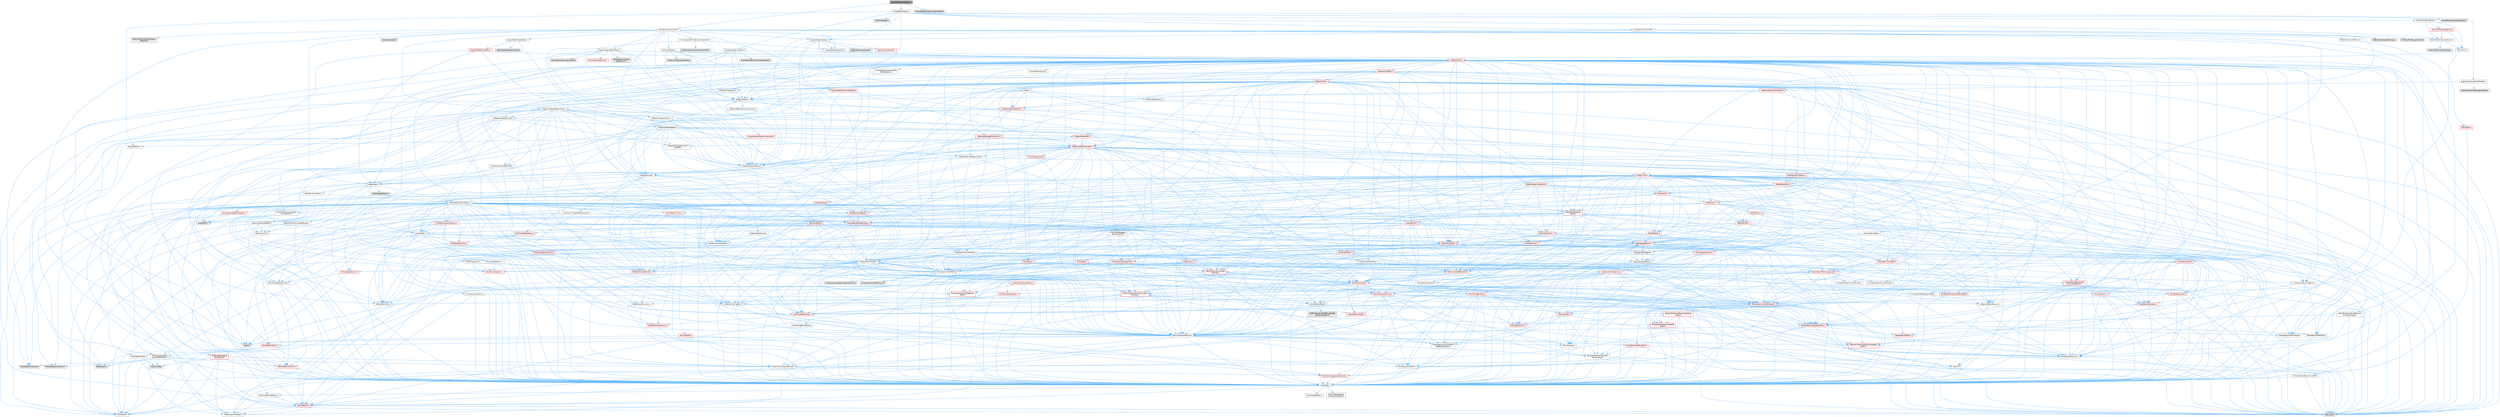 digraph "SmartObjectCollection.h"
{
 // INTERACTIVE_SVG=YES
 // LATEX_PDF_SIZE
  bgcolor="transparent";
  edge [fontname=Helvetica,fontsize=10,labelfontname=Helvetica,labelfontsize=10];
  node [fontname=Helvetica,fontsize=10,shape=box,height=0.2,width=0.4];
  Node1 [id="Node000001",label="SmartObjectCollection.h",height=0.2,width=0.4,color="gray40", fillcolor="grey60", style="filled", fontcolor="black",tooltip=" "];
  Node1 -> Node2 [id="edge1_Node000001_Node000002",color="steelblue1",style="solid",tooltip=" "];
  Node2 [id="Node000002",label="GameFramework/Actor.h",height=0.2,width=0.4,color="grey40", fillcolor="white", style="filled",URL="$d0/d43/Actor_8h.html",tooltip=" "];
  Node2 -> Node3 [id="edge2_Node000002_Node000003",color="steelblue1",style="solid",tooltip=" "];
  Node3 [id="Node000003",label="Stats/Stats.h",height=0.2,width=0.4,color="grey40", fillcolor="white", style="filled",URL="$dc/d09/Stats_8h.html",tooltip=" "];
  Node3 -> Node4 [id="edge3_Node000003_Node000004",color="steelblue1",style="solid",tooltip=" "];
  Node4 [id="Node000004",label="CoreGlobals.h",height=0.2,width=0.4,color="grey40", fillcolor="white", style="filled",URL="$d5/d8c/CoreGlobals_8h.html",tooltip=" "];
  Node4 -> Node5 [id="edge4_Node000004_Node000005",color="steelblue1",style="solid",tooltip=" "];
  Node5 [id="Node000005",label="Containers/UnrealString.h",height=0.2,width=0.4,color="grey40", fillcolor="white", style="filled",URL="$d5/dba/UnrealString_8h.html",tooltip=" "];
  Node5 -> Node6 [id="edge5_Node000005_Node000006",color="steelblue1",style="solid",tooltip=" "];
  Node6 [id="Node000006",label="Containers/UnrealStringIncludes.h.inl",height=0.2,width=0.4,color="grey60", fillcolor="#E0E0E0", style="filled",tooltip=" "];
  Node5 -> Node7 [id="edge6_Node000005_Node000007",color="steelblue1",style="solid",tooltip=" "];
  Node7 [id="Node000007",label="Containers/UnrealString.h.inl",height=0.2,width=0.4,color="grey60", fillcolor="#E0E0E0", style="filled",tooltip=" "];
  Node5 -> Node8 [id="edge7_Node000005_Node000008",color="steelblue1",style="solid",tooltip=" "];
  Node8 [id="Node000008",label="Misc/StringFormatArg.h",height=0.2,width=0.4,color="grey40", fillcolor="white", style="filled",URL="$d2/d16/StringFormatArg_8h.html",tooltip=" "];
  Node8 -> Node9 [id="edge8_Node000008_Node000009",color="steelblue1",style="solid",tooltip=" "];
  Node9 [id="Node000009",label="Containers/ContainersFwd.h",height=0.2,width=0.4,color="grey40", fillcolor="white", style="filled",URL="$d4/d0a/ContainersFwd_8h.html",tooltip=" "];
  Node9 -> Node10 [id="edge9_Node000009_Node000010",color="steelblue1",style="solid",tooltip=" "];
  Node10 [id="Node000010",label="HAL/Platform.h",height=0.2,width=0.4,color="red", fillcolor="#FFF0F0", style="filled",URL="$d9/dd0/Platform_8h.html",tooltip=" "];
  Node10 -> Node11 [id="edge10_Node000010_Node000011",color="steelblue1",style="solid",tooltip=" "];
  Node11 [id="Node000011",label="Misc/Build.h",height=0.2,width=0.4,color="grey40", fillcolor="white", style="filled",URL="$d3/dbb/Build_8h.html",tooltip=" "];
  Node10 -> Node13 [id="edge11_Node000010_Node000013",color="steelblue1",style="solid",tooltip=" "];
  Node13 [id="Node000013",label="type_traits",height=0.2,width=0.4,color="grey60", fillcolor="#E0E0E0", style="filled",tooltip=" "];
  Node10 -> Node14 [id="edge12_Node000010_Node000014",color="steelblue1",style="solid",tooltip=" "];
  Node14 [id="Node000014",label="PreprocessorHelpers.h",height=0.2,width=0.4,color="grey40", fillcolor="white", style="filled",URL="$db/ddb/PreprocessorHelpers_8h.html",tooltip=" "];
  Node9 -> Node20 [id="edge13_Node000009_Node000020",color="steelblue1",style="solid",tooltip=" "];
  Node20 [id="Node000020",label="CoreTypes.h",height=0.2,width=0.4,color="grey40", fillcolor="white", style="filled",URL="$dc/dec/CoreTypes_8h.html",tooltip=" "];
  Node20 -> Node10 [id="edge14_Node000020_Node000010",color="steelblue1",style="solid",tooltip=" "];
  Node20 -> Node21 [id="edge15_Node000020_Node000021",color="steelblue1",style="solid",tooltip=" "];
  Node21 [id="Node000021",label="ProfilingDebugging\l/UMemoryDefines.h",height=0.2,width=0.4,color="grey40", fillcolor="white", style="filled",URL="$d2/da2/UMemoryDefines_8h.html",tooltip=" "];
  Node20 -> Node22 [id="edge16_Node000020_Node000022",color="steelblue1",style="solid",tooltip=" "];
  Node22 [id="Node000022",label="Misc/CoreMiscDefines.h",height=0.2,width=0.4,color="grey40", fillcolor="white", style="filled",URL="$da/d38/CoreMiscDefines_8h.html",tooltip=" "];
  Node22 -> Node10 [id="edge17_Node000022_Node000010",color="steelblue1",style="solid",tooltip=" "];
  Node22 -> Node14 [id="edge18_Node000022_Node000014",color="steelblue1",style="solid",tooltip=" "];
  Node20 -> Node23 [id="edge19_Node000020_Node000023",color="steelblue1",style="solid",tooltip=" "];
  Node23 [id="Node000023",label="Misc/CoreDefines.h",height=0.2,width=0.4,color="grey40", fillcolor="white", style="filled",URL="$d3/dd2/CoreDefines_8h.html",tooltip=" "];
  Node9 -> Node24 [id="edge20_Node000009_Node000024",color="steelblue1",style="solid",tooltip=" "];
  Node24 [id="Node000024",label="Traits/IsContiguousContainer.h",height=0.2,width=0.4,color="red", fillcolor="#FFF0F0", style="filled",URL="$d5/d3c/IsContiguousContainer_8h.html",tooltip=" "];
  Node24 -> Node20 [id="edge21_Node000024_Node000020",color="steelblue1",style="solid",tooltip=" "];
  Node4 -> Node20 [id="edge22_Node000004_Node000020",color="steelblue1",style="solid",tooltip=" "];
  Node4 -> Node27 [id="edge23_Node000004_Node000027",color="steelblue1",style="solid",tooltip=" "];
  Node27 [id="Node000027",label="HAL/PlatformTLS.h",height=0.2,width=0.4,color="red", fillcolor="#FFF0F0", style="filled",URL="$d0/def/PlatformTLS_8h.html",tooltip=" "];
  Node27 -> Node20 [id="edge24_Node000027_Node000020",color="steelblue1",style="solid",tooltip=" "];
  Node4 -> Node30 [id="edge25_Node000004_Node000030",color="steelblue1",style="solid",tooltip=" "];
  Node30 [id="Node000030",label="Logging/LogMacros.h",height=0.2,width=0.4,color="red", fillcolor="#FFF0F0", style="filled",URL="$d0/d16/LogMacros_8h.html",tooltip=" "];
  Node30 -> Node5 [id="edge26_Node000030_Node000005",color="steelblue1",style="solid",tooltip=" "];
  Node30 -> Node20 [id="edge27_Node000030_Node000020",color="steelblue1",style="solid",tooltip=" "];
  Node30 -> Node14 [id="edge28_Node000030_Node000014",color="steelblue1",style="solid",tooltip=" "];
  Node30 -> Node31 [id="edge29_Node000030_Node000031",color="steelblue1",style="solid",tooltip=" "];
  Node31 [id="Node000031",label="Logging/LogCategory.h",height=0.2,width=0.4,color="grey40", fillcolor="white", style="filled",URL="$d9/d36/LogCategory_8h.html",tooltip=" "];
  Node31 -> Node20 [id="edge30_Node000031_Node000020",color="steelblue1",style="solid",tooltip=" "];
  Node31 -> Node32 [id="edge31_Node000031_Node000032",color="steelblue1",style="solid",tooltip=" "];
  Node32 [id="Node000032",label="Logging/LogVerbosity.h",height=0.2,width=0.4,color="grey40", fillcolor="white", style="filled",URL="$d2/d8f/LogVerbosity_8h.html",tooltip=" "];
  Node32 -> Node20 [id="edge32_Node000032_Node000020",color="steelblue1",style="solid",tooltip=" "];
  Node31 -> Node33 [id="edge33_Node000031_Node000033",color="steelblue1",style="solid",tooltip=" "];
  Node33 [id="Node000033",label="UObject/NameTypes.h",height=0.2,width=0.4,color="grey40", fillcolor="white", style="filled",URL="$d6/d35/NameTypes_8h.html",tooltip=" "];
  Node33 -> Node20 [id="edge34_Node000033_Node000020",color="steelblue1",style="solid",tooltip=" "];
  Node33 -> Node34 [id="edge35_Node000033_Node000034",color="steelblue1",style="solid",tooltip=" "];
  Node34 [id="Node000034",label="Misc/AssertionMacros.h",height=0.2,width=0.4,color="grey40", fillcolor="white", style="filled",URL="$d0/dfa/AssertionMacros_8h.html",tooltip=" "];
  Node34 -> Node20 [id="edge36_Node000034_Node000020",color="steelblue1",style="solid",tooltip=" "];
  Node34 -> Node10 [id="edge37_Node000034_Node000010",color="steelblue1",style="solid",tooltip=" "];
  Node34 -> Node35 [id="edge38_Node000034_Node000035",color="steelblue1",style="solid",tooltip=" "];
  Node35 [id="Node000035",label="HAL/PlatformMisc.h",height=0.2,width=0.4,color="red", fillcolor="#FFF0F0", style="filled",URL="$d0/df5/PlatformMisc_8h.html",tooltip=" "];
  Node35 -> Node20 [id="edge39_Node000035_Node000020",color="steelblue1",style="solid",tooltip=" "];
  Node35 -> Node59 [id="edge40_Node000035_Node000059",color="steelblue1",style="solid",tooltip=" "];
  Node59 [id="Node000059",label="ProfilingDebugging\l/CpuProfilerTrace.h",height=0.2,width=0.4,color="grey40", fillcolor="white", style="filled",URL="$da/dcb/CpuProfilerTrace_8h.html",tooltip=" "];
  Node59 -> Node20 [id="edge41_Node000059_Node000020",color="steelblue1",style="solid",tooltip=" "];
  Node59 -> Node9 [id="edge42_Node000059_Node000009",color="steelblue1",style="solid",tooltip=" "];
  Node59 -> Node60 [id="edge43_Node000059_Node000060",color="steelblue1",style="solid",tooltip=" "];
  Node60 [id="Node000060",label="HAL/PlatformAtomics.h",height=0.2,width=0.4,color="red", fillcolor="#FFF0F0", style="filled",URL="$d3/d36/PlatformAtomics_8h.html",tooltip=" "];
  Node60 -> Node20 [id="edge44_Node000060_Node000020",color="steelblue1",style="solid",tooltip=" "];
  Node59 -> Node14 [id="edge45_Node000059_Node000014",color="steelblue1",style="solid",tooltip=" "];
  Node59 -> Node11 [id="edge46_Node000059_Node000011",color="steelblue1",style="solid",tooltip=" "];
  Node59 -> Node63 [id="edge47_Node000059_Node000063",color="steelblue1",style="solid",tooltip=" "];
  Node63 [id="Node000063",label="Trace/Config.h",height=0.2,width=0.4,color="grey60", fillcolor="#E0E0E0", style="filled",tooltip=" "];
  Node59 -> Node64 [id="edge48_Node000059_Node000064",color="steelblue1",style="solid",tooltip=" "];
  Node64 [id="Node000064",label="Trace/Detail/Channel.h",height=0.2,width=0.4,color="grey60", fillcolor="#E0E0E0", style="filled",tooltip=" "];
  Node59 -> Node65 [id="edge49_Node000059_Node000065",color="steelblue1",style="solid",tooltip=" "];
  Node65 [id="Node000065",label="Trace/Detail/Channel.inl",height=0.2,width=0.4,color="grey60", fillcolor="#E0E0E0", style="filled",tooltip=" "];
  Node59 -> Node66 [id="edge50_Node000059_Node000066",color="steelblue1",style="solid",tooltip=" "];
  Node66 [id="Node000066",label="Trace/Trace.h",height=0.2,width=0.4,color="grey60", fillcolor="#E0E0E0", style="filled",tooltip=" "];
  Node34 -> Node14 [id="edge51_Node000034_Node000014",color="steelblue1",style="solid",tooltip=" "];
  Node34 -> Node67 [id="edge52_Node000034_Node000067",color="steelblue1",style="solid",tooltip=" "];
  Node67 [id="Node000067",label="Templates/EnableIf.h",height=0.2,width=0.4,color="grey40", fillcolor="white", style="filled",URL="$d7/d60/EnableIf_8h.html",tooltip=" "];
  Node67 -> Node20 [id="edge53_Node000067_Node000020",color="steelblue1",style="solid",tooltip=" "];
  Node34 -> Node68 [id="edge54_Node000034_Node000068",color="steelblue1",style="solid",tooltip=" "];
  Node68 [id="Node000068",label="Templates/IsArrayOrRefOf\lTypeByPredicate.h",height=0.2,width=0.4,color="grey40", fillcolor="white", style="filled",URL="$d6/da1/IsArrayOrRefOfTypeByPredicate_8h.html",tooltip=" "];
  Node68 -> Node20 [id="edge55_Node000068_Node000020",color="steelblue1",style="solid",tooltip=" "];
  Node34 -> Node69 [id="edge56_Node000034_Node000069",color="steelblue1",style="solid",tooltip=" "];
  Node69 [id="Node000069",label="Templates/IsValidVariadic\lFunctionArg.h",height=0.2,width=0.4,color="grey40", fillcolor="white", style="filled",URL="$d0/dc8/IsValidVariadicFunctionArg_8h.html",tooltip=" "];
  Node69 -> Node20 [id="edge57_Node000069_Node000020",color="steelblue1",style="solid",tooltip=" "];
  Node69 -> Node70 [id="edge58_Node000069_Node000070",color="steelblue1",style="solid",tooltip=" "];
  Node70 [id="Node000070",label="IsEnum.h",height=0.2,width=0.4,color="grey40", fillcolor="white", style="filled",URL="$d4/de5/IsEnum_8h.html",tooltip=" "];
  Node69 -> Node13 [id="edge59_Node000069_Node000013",color="steelblue1",style="solid",tooltip=" "];
  Node34 -> Node71 [id="edge60_Node000034_Node000071",color="steelblue1",style="solid",tooltip=" "];
  Node71 [id="Node000071",label="Traits/IsCharEncodingCompatible\lWith.h",height=0.2,width=0.4,color="red", fillcolor="#FFF0F0", style="filled",URL="$df/dd1/IsCharEncodingCompatibleWith_8h.html",tooltip=" "];
  Node71 -> Node13 [id="edge61_Node000071_Node000013",color="steelblue1",style="solid",tooltip=" "];
  Node34 -> Node73 [id="edge62_Node000034_Node000073",color="steelblue1",style="solid",tooltip=" "];
  Node73 [id="Node000073",label="Misc/VarArgs.h",height=0.2,width=0.4,color="grey40", fillcolor="white", style="filled",URL="$d5/d6f/VarArgs_8h.html",tooltip=" "];
  Node73 -> Node20 [id="edge63_Node000073_Node000020",color="steelblue1",style="solid",tooltip=" "];
  Node34 -> Node74 [id="edge64_Node000034_Node000074",color="steelblue1",style="solid",tooltip=" "];
  Node74 [id="Node000074",label="String/FormatStringSan.h",height=0.2,width=0.4,color="red", fillcolor="#FFF0F0", style="filled",URL="$d3/d8b/FormatStringSan_8h.html",tooltip=" "];
  Node74 -> Node13 [id="edge65_Node000074_Node000013",color="steelblue1",style="solid",tooltip=" "];
  Node74 -> Node20 [id="edge66_Node000074_Node000020",color="steelblue1",style="solid",tooltip=" "];
  Node74 -> Node75 [id="edge67_Node000074_Node000075",color="steelblue1",style="solid",tooltip=" "];
  Node75 [id="Node000075",label="Templates/Requires.h",height=0.2,width=0.4,color="grey40", fillcolor="white", style="filled",URL="$dc/d96/Requires_8h.html",tooltip=" "];
  Node75 -> Node67 [id="edge68_Node000075_Node000067",color="steelblue1",style="solid",tooltip=" "];
  Node75 -> Node13 [id="edge69_Node000075_Node000013",color="steelblue1",style="solid",tooltip=" "];
  Node74 -> Node69 [id="edge70_Node000074_Node000069",color="steelblue1",style="solid",tooltip=" "];
  Node74 -> Node9 [id="edge71_Node000074_Node000009",color="steelblue1",style="solid",tooltip=" "];
  Node34 -> Node80 [id="edge72_Node000034_Node000080",color="steelblue1",style="solid",tooltip=" "];
  Node80 [id="Node000080",label="atomic",height=0.2,width=0.4,color="grey60", fillcolor="#E0E0E0", style="filled",tooltip=" "];
  Node33 -> Node81 [id="edge73_Node000033_Node000081",color="steelblue1",style="solid",tooltip=" "];
  Node81 [id="Node000081",label="HAL/UnrealMemory.h",height=0.2,width=0.4,color="red", fillcolor="#FFF0F0", style="filled",URL="$d9/d96/UnrealMemory_8h.html",tooltip=" "];
  Node81 -> Node20 [id="edge74_Node000081_Node000020",color="steelblue1",style="solid",tooltip=" "];
  Node81 -> Node97 [id="edge75_Node000081_Node000097",color="steelblue1",style="solid",tooltip=" "];
  Node97 [id="Node000097",label="HAL/PlatformMemory.h",height=0.2,width=0.4,color="red", fillcolor="#FFF0F0", style="filled",URL="$de/d68/PlatformMemory_8h.html",tooltip=" "];
  Node97 -> Node20 [id="edge76_Node000097_Node000020",color="steelblue1",style="solid",tooltip=" "];
  Node33 -> Node101 [id="edge77_Node000033_Node000101",color="steelblue1",style="solid",tooltip=" "];
  Node101 [id="Node000101",label="Templates/UnrealTypeTraits.h",height=0.2,width=0.4,color="red", fillcolor="#FFF0F0", style="filled",URL="$d2/d2d/UnrealTypeTraits_8h.html",tooltip=" "];
  Node101 -> Node20 [id="edge78_Node000101_Node000020",color="steelblue1",style="solid",tooltip=" "];
  Node101 -> Node34 [id="edge79_Node000101_Node000034",color="steelblue1",style="solid",tooltip=" "];
  Node101 -> Node67 [id="edge80_Node000101_Node000067",color="steelblue1",style="solid",tooltip=" "];
  Node101 -> Node70 [id="edge81_Node000101_Node000070",color="steelblue1",style="solid",tooltip=" "];
  Node101 -> Node103 [id="edge82_Node000101_Node000103",color="steelblue1",style="solid",tooltip=" "];
  Node103 [id="Node000103",label="Templates/Models.h",height=0.2,width=0.4,color="red", fillcolor="#FFF0F0", style="filled",URL="$d3/d0c/Models_8h.html",tooltip=" "];
  Node101 -> Node104 [id="edge83_Node000101_Node000104",color="steelblue1",style="solid",tooltip=" "];
  Node104 [id="Node000104",label="Templates/IsPODType.h",height=0.2,width=0.4,color="grey40", fillcolor="white", style="filled",URL="$d7/db1/IsPODType_8h.html",tooltip=" "];
  Node104 -> Node20 [id="edge84_Node000104_Node000020",color="steelblue1",style="solid",tooltip=" "];
  Node101 -> Node105 [id="edge85_Node000101_Node000105",color="steelblue1",style="solid",tooltip=" "];
  Node105 [id="Node000105",label="Templates/IsUECoreType.h",height=0.2,width=0.4,color="grey40", fillcolor="white", style="filled",URL="$d1/db8/IsUECoreType_8h.html",tooltip=" "];
  Node105 -> Node20 [id="edge86_Node000105_Node000020",color="steelblue1",style="solid",tooltip=" "];
  Node105 -> Node13 [id="edge87_Node000105_Node000013",color="steelblue1",style="solid",tooltip=" "];
  Node33 -> Node106 [id="edge88_Node000033_Node000106",color="steelblue1",style="solid",tooltip=" "];
  Node106 [id="Node000106",label="Templates/UnrealTemplate.h",height=0.2,width=0.4,color="red", fillcolor="#FFF0F0", style="filled",URL="$d4/d24/UnrealTemplate_8h.html",tooltip=" "];
  Node106 -> Node20 [id="edge89_Node000106_Node000020",color="steelblue1",style="solid",tooltip=" "];
  Node106 -> Node81 [id="edge90_Node000106_Node000081",color="steelblue1",style="solid",tooltip=" "];
  Node106 -> Node101 [id="edge91_Node000106_Node000101",color="steelblue1",style="solid",tooltip=" "];
  Node106 -> Node75 [id="edge92_Node000106_Node000075",color="steelblue1",style="solid",tooltip=" "];
  Node106 -> Node110 [id="edge93_Node000106_Node000110",color="steelblue1",style="solid",tooltip=" "];
  Node110 [id="Node000110",label="Templates/TypeCompatible\lBytes.h",height=0.2,width=0.4,color="red", fillcolor="#FFF0F0", style="filled",URL="$df/d0a/TypeCompatibleBytes_8h.html",tooltip=" "];
  Node110 -> Node20 [id="edge94_Node000110_Node000020",color="steelblue1",style="solid",tooltip=" "];
  Node110 -> Node13 [id="edge95_Node000110_Node000013",color="steelblue1",style="solid",tooltip=" "];
  Node106 -> Node24 [id="edge96_Node000106_Node000024",color="steelblue1",style="solid",tooltip=" "];
  Node106 -> Node13 [id="edge97_Node000106_Node000013",color="steelblue1",style="solid",tooltip=" "];
  Node33 -> Node5 [id="edge98_Node000033_Node000005",color="steelblue1",style="solid",tooltip=" "];
  Node33 -> Node112 [id="edge99_Node000033_Node000112",color="steelblue1",style="solid",tooltip=" "];
  Node112 [id="Node000112",label="HAL/CriticalSection.h",height=0.2,width=0.4,color="red", fillcolor="#FFF0F0", style="filled",URL="$d6/d90/CriticalSection_8h.html",tooltip=" "];
  Node33 -> Node115 [id="edge100_Node000033_Node000115",color="steelblue1",style="solid",tooltip=" "];
  Node115 [id="Node000115",label="Containers/StringConv.h",height=0.2,width=0.4,color="red", fillcolor="#FFF0F0", style="filled",URL="$d3/ddf/StringConv_8h.html",tooltip=" "];
  Node115 -> Node20 [id="edge101_Node000115_Node000020",color="steelblue1",style="solid",tooltip=" "];
  Node115 -> Node34 [id="edge102_Node000115_Node000034",color="steelblue1",style="solid",tooltip=" "];
  Node115 -> Node116 [id="edge103_Node000115_Node000116",color="steelblue1",style="solid",tooltip=" "];
  Node116 [id="Node000116",label="Containers/ContainerAllocation\lPolicies.h",height=0.2,width=0.4,color="red", fillcolor="#FFF0F0", style="filled",URL="$d7/dff/ContainerAllocationPolicies_8h.html",tooltip=" "];
  Node116 -> Node20 [id="edge104_Node000116_Node000020",color="steelblue1",style="solid",tooltip=" "];
  Node116 -> Node116 [id="edge105_Node000116_Node000116",color="steelblue1",style="solid",tooltip=" "];
  Node116 -> Node118 [id="edge106_Node000116_Node000118",color="steelblue1",style="solid",tooltip=" "];
  Node118 [id="Node000118",label="HAL/PlatformMath.h",height=0.2,width=0.4,color="grey40", fillcolor="white", style="filled",URL="$dc/d53/PlatformMath_8h.html",tooltip=" "];
  Node118 -> Node20 [id="edge107_Node000118_Node000020",color="steelblue1",style="solid",tooltip=" "];
  Node118 -> Node119 [id="edge108_Node000118_Node000119",color="steelblue1",style="solid",tooltip=" "];
  Node119 [id="Node000119",label="GenericPlatform/GenericPlatform\lMath.h",height=0.2,width=0.4,color="red", fillcolor="#FFF0F0", style="filled",URL="$d5/d79/GenericPlatformMath_8h.html",tooltip=" "];
  Node119 -> Node20 [id="edge109_Node000119_Node000020",color="steelblue1",style="solid",tooltip=" "];
  Node119 -> Node9 [id="edge110_Node000119_Node000009",color="steelblue1",style="solid",tooltip=" "];
  Node119 -> Node43 [id="edge111_Node000119_Node000043",color="steelblue1",style="solid",tooltip=" "];
  Node43 [id="Node000043",label="HAL/PlatformCrt.h",height=0.2,width=0.4,color="red", fillcolor="#FFF0F0", style="filled",URL="$d8/d75/PlatformCrt_8h.html",tooltip=" "];
  Node119 -> Node101 [id="edge112_Node000119_Node000101",color="steelblue1",style="solid",tooltip=" "];
  Node119 -> Node75 [id="edge113_Node000119_Node000075",color="steelblue1",style="solid",tooltip=" "];
  Node119 -> Node110 [id="edge114_Node000119_Node000110",color="steelblue1",style="solid",tooltip=" "];
  Node119 -> Node13 [id="edge115_Node000119_Node000013",color="steelblue1",style="solid",tooltip=" "];
  Node118 -> Node125 [id="edge116_Node000118_Node000125",color="steelblue1",style="solid",tooltip=" "];
  Node125 [id="Node000125",label="COMPILED_PLATFORM_HEADER\l(PlatformMath.h)",height=0.2,width=0.4,color="grey60", fillcolor="#E0E0E0", style="filled",tooltip=" "];
  Node116 -> Node81 [id="edge117_Node000116_Node000081",color="steelblue1",style="solid",tooltip=" "];
  Node116 -> Node53 [id="edge118_Node000116_Node000053",color="steelblue1",style="solid",tooltip=" "];
  Node53 [id="Node000053",label="Math/NumericLimits.h",height=0.2,width=0.4,color="grey40", fillcolor="white", style="filled",URL="$df/d1b/NumericLimits_8h.html",tooltip=" "];
  Node53 -> Node20 [id="edge119_Node000053_Node000020",color="steelblue1",style="solid",tooltip=" "];
  Node116 -> Node34 [id="edge120_Node000116_Node000034",color="steelblue1",style="solid",tooltip=" "];
  Node116 -> Node110 [id="edge121_Node000116_Node000110",color="steelblue1",style="solid",tooltip=" "];
  Node116 -> Node13 [id="edge122_Node000116_Node000013",color="steelblue1",style="solid",tooltip=" "];
  Node115 -> Node128 [id="edge123_Node000115_Node000128",color="steelblue1",style="solid",tooltip=" "];
  Node128 [id="Node000128",label="Containers/Array.h",height=0.2,width=0.4,color="red", fillcolor="#FFF0F0", style="filled",URL="$df/dd0/Array_8h.html",tooltip=" "];
  Node128 -> Node20 [id="edge124_Node000128_Node000020",color="steelblue1",style="solid",tooltip=" "];
  Node128 -> Node34 [id="edge125_Node000128_Node000034",color="steelblue1",style="solid",tooltip=" "];
  Node128 -> Node129 [id="edge126_Node000128_Node000129",color="steelblue1",style="solid",tooltip=" "];
  Node129 [id="Node000129",label="Misc/IntrusiveUnsetOptional\lState.h",height=0.2,width=0.4,color="red", fillcolor="#FFF0F0", style="filled",URL="$d2/d0a/IntrusiveUnsetOptionalState_8h.html",tooltip=" "];
  Node128 -> Node131 [id="edge127_Node000128_Node000131",color="steelblue1",style="solid",tooltip=" "];
  Node131 [id="Node000131",label="Misc/ReverseIterate.h",height=0.2,width=0.4,color="red", fillcolor="#FFF0F0", style="filled",URL="$db/de3/ReverseIterate_8h.html",tooltip=" "];
  Node131 -> Node10 [id="edge128_Node000131_Node000010",color="steelblue1",style="solid",tooltip=" "];
  Node128 -> Node81 [id="edge129_Node000128_Node000081",color="steelblue1",style="solid",tooltip=" "];
  Node128 -> Node101 [id="edge130_Node000128_Node000101",color="steelblue1",style="solid",tooltip=" "];
  Node128 -> Node106 [id="edge131_Node000128_Node000106",color="steelblue1",style="solid",tooltip=" "];
  Node128 -> Node116 [id="edge132_Node000128_Node000116",color="steelblue1",style="solid",tooltip=" "];
  Node128 -> Node135 [id="edge133_Node000128_Node000135",color="steelblue1",style="solid",tooltip=" "];
  Node135 [id="Node000135",label="Serialization/Archive.h",height=0.2,width=0.4,color="red", fillcolor="#FFF0F0", style="filled",URL="$d7/d3b/Archive_8h.html",tooltip=" "];
  Node135 -> Node20 [id="edge134_Node000135_Node000020",color="steelblue1",style="solid",tooltip=" "];
  Node135 -> Node40 [id="edge135_Node000135_Node000040",color="steelblue1",style="solid",tooltip=" "];
  Node40 [id="Node000040",label="Math/MathFwd.h",height=0.2,width=0.4,color="grey40", fillcolor="white", style="filled",URL="$d2/d10/MathFwd_8h.html",tooltip=" "];
  Node40 -> Node10 [id="edge136_Node000040_Node000010",color="steelblue1",style="solid",tooltip=" "];
  Node135 -> Node34 [id="edge137_Node000135_Node000034",color="steelblue1",style="solid",tooltip=" "];
  Node135 -> Node11 [id="edge138_Node000135_Node000011",color="steelblue1",style="solid",tooltip=" "];
  Node135 -> Node73 [id="edge139_Node000135_Node000073",color="steelblue1",style="solid",tooltip=" "];
  Node135 -> Node67 [id="edge140_Node000135_Node000067",color="steelblue1",style="solid",tooltip=" "];
  Node135 -> Node68 [id="edge141_Node000135_Node000068",color="steelblue1",style="solid",tooltip=" "];
  Node135 -> Node69 [id="edge142_Node000135_Node000069",color="steelblue1",style="solid",tooltip=" "];
  Node135 -> Node106 [id="edge143_Node000135_Node000106",color="steelblue1",style="solid",tooltip=" "];
  Node135 -> Node71 [id="edge144_Node000135_Node000071",color="steelblue1",style="solid",tooltip=" "];
  Node135 -> Node144 [id="edge145_Node000135_Node000144",color="steelblue1",style="solid",tooltip=" "];
  Node144 [id="Node000144",label="UObject/ObjectVersion.h",height=0.2,width=0.4,color="grey40", fillcolor="white", style="filled",URL="$da/d63/ObjectVersion_8h.html",tooltip=" "];
  Node144 -> Node20 [id="edge146_Node000144_Node000020",color="steelblue1",style="solid",tooltip=" "];
  Node128 -> Node172 [id="edge147_Node000128_Node000172",color="steelblue1",style="solid",tooltip=" "];
  Node172 [id="Node000172",label="Concepts/GetTypeHashable.h",height=0.2,width=0.4,color="grey40", fillcolor="white", style="filled",URL="$d3/da2/GetTypeHashable_8h.html",tooltip=" "];
  Node172 -> Node20 [id="edge148_Node000172_Node000020",color="steelblue1",style="solid",tooltip=" "];
  Node172 -> Node150 [id="edge149_Node000172_Node000150",color="steelblue1",style="solid",tooltip=" "];
  Node150 [id="Node000150",label="Templates/TypeHash.h",height=0.2,width=0.4,color="red", fillcolor="#FFF0F0", style="filled",URL="$d1/d62/TypeHash_8h.html",tooltip=" "];
  Node150 -> Node20 [id="edge150_Node000150_Node000020",color="steelblue1",style="solid",tooltip=" "];
  Node150 -> Node75 [id="edge151_Node000150_Node000075",color="steelblue1",style="solid",tooltip=" "];
  Node150 -> Node13 [id="edge152_Node000150_Node000013",color="steelblue1",style="solid",tooltip=" "];
  Node128 -> Node161 [id="edge153_Node000128_Node000161",color="steelblue1",style="solid",tooltip=" "];
  Node161 [id="Node000161",label="Templates/Invoke.h",height=0.2,width=0.4,color="red", fillcolor="#FFF0F0", style="filled",URL="$d7/deb/Invoke_8h.html",tooltip=" "];
  Node161 -> Node20 [id="edge154_Node000161_Node000020",color="steelblue1",style="solid",tooltip=" "];
  Node161 -> Node106 [id="edge155_Node000161_Node000106",color="steelblue1",style="solid",tooltip=" "];
  Node161 -> Node13 [id="edge156_Node000161_Node000013",color="steelblue1",style="solid",tooltip=" "];
  Node128 -> Node75 [id="edge157_Node000128_Node000075",color="steelblue1",style="solid",tooltip=" "];
  Node128 -> Node178 [id="edge158_Node000128_Node000178",color="steelblue1",style="solid",tooltip=" "];
  Node178 [id="Node000178",label="Templates/AlignmentTemplates.h",height=0.2,width=0.4,color="red", fillcolor="#FFF0F0", style="filled",URL="$dd/d32/AlignmentTemplates_8h.html",tooltip=" "];
  Node178 -> Node20 [id="edge159_Node000178_Node000020",color="steelblue1",style="solid",tooltip=" "];
  Node128 -> Node38 [id="edge160_Node000128_Node000038",color="steelblue1",style="solid",tooltip=" "];
  Node38 [id="Node000038",label="Traits/ElementType.h",height=0.2,width=0.4,color="red", fillcolor="#FFF0F0", style="filled",URL="$d5/d4f/ElementType_8h.html",tooltip=" "];
  Node38 -> Node10 [id="edge161_Node000038_Node000010",color="steelblue1",style="solid",tooltip=" "];
  Node38 -> Node13 [id="edge162_Node000038_Node000013",color="steelblue1",style="solid",tooltip=" "];
  Node128 -> Node13 [id="edge163_Node000128_Node000013",color="steelblue1",style="solid",tooltip=" "];
  Node115 -> Node152 [id="edge164_Node000115_Node000152",color="steelblue1",style="solid",tooltip=" "];
  Node152 [id="Node000152",label="Misc/CString.h",height=0.2,width=0.4,color="red", fillcolor="#FFF0F0", style="filled",URL="$d2/d49/CString_8h.html",tooltip=" "];
  Node152 -> Node20 [id="edge165_Node000152_Node000020",color="steelblue1",style="solid",tooltip=" "];
  Node152 -> Node43 [id="edge166_Node000152_Node000043",color="steelblue1",style="solid",tooltip=" "];
  Node152 -> Node34 [id="edge167_Node000152_Node000034",color="steelblue1",style="solid",tooltip=" "];
  Node152 -> Node73 [id="edge168_Node000152_Node000073",color="steelblue1",style="solid",tooltip=" "];
  Node152 -> Node68 [id="edge169_Node000152_Node000068",color="steelblue1",style="solid",tooltip=" "];
  Node152 -> Node69 [id="edge170_Node000152_Node000069",color="steelblue1",style="solid",tooltip=" "];
  Node152 -> Node71 [id="edge171_Node000152_Node000071",color="steelblue1",style="solid",tooltip=" "];
  Node115 -> Node106 [id="edge172_Node000115_Node000106",color="steelblue1",style="solid",tooltip=" "];
  Node115 -> Node101 [id="edge173_Node000115_Node000101",color="steelblue1",style="solid",tooltip=" "];
  Node115 -> Node38 [id="edge174_Node000115_Node000038",color="steelblue1",style="solid",tooltip=" "];
  Node115 -> Node71 [id="edge175_Node000115_Node000071",color="steelblue1",style="solid",tooltip=" "];
  Node115 -> Node24 [id="edge176_Node000115_Node000024",color="steelblue1",style="solid",tooltip=" "];
  Node115 -> Node13 [id="edge177_Node000115_Node000013",color="steelblue1",style="solid",tooltip=" "];
  Node33 -> Node37 [id="edge178_Node000033_Node000037",color="steelblue1",style="solid",tooltip=" "];
  Node37 [id="Node000037",label="Containers/StringFwd.h",height=0.2,width=0.4,color="grey40", fillcolor="white", style="filled",URL="$df/d37/StringFwd_8h.html",tooltip=" "];
  Node37 -> Node20 [id="edge179_Node000037_Node000020",color="steelblue1",style="solid",tooltip=" "];
  Node37 -> Node38 [id="edge180_Node000037_Node000038",color="steelblue1",style="solid",tooltip=" "];
  Node37 -> Node24 [id="edge181_Node000037_Node000024",color="steelblue1",style="solid",tooltip=" "];
  Node33 -> Node180 [id="edge182_Node000033_Node000180",color="steelblue1",style="solid",tooltip=" "];
  Node180 [id="Node000180",label="UObject/UnrealNames.h",height=0.2,width=0.4,color="red", fillcolor="#FFF0F0", style="filled",URL="$d8/db1/UnrealNames_8h.html",tooltip=" "];
  Node180 -> Node20 [id="edge183_Node000180_Node000020",color="steelblue1",style="solid",tooltip=" "];
  Node33 -> Node88 [id="edge184_Node000033_Node000088",color="steelblue1",style="solid",tooltip=" "];
  Node88 [id="Node000088",label="Templates/Atomic.h",height=0.2,width=0.4,color="red", fillcolor="#FFF0F0", style="filled",URL="$d3/d91/Atomic_8h.html",tooltip=" "];
  Node88 -> Node89 [id="edge185_Node000088_Node000089",color="steelblue1",style="solid",tooltip=" "];
  Node89 [id="Node000089",label="HAL/ThreadSafeCounter.h",height=0.2,width=0.4,color="grey40", fillcolor="white", style="filled",URL="$dc/dc9/ThreadSafeCounter_8h.html",tooltip=" "];
  Node89 -> Node20 [id="edge186_Node000089_Node000020",color="steelblue1",style="solid",tooltip=" "];
  Node89 -> Node60 [id="edge187_Node000089_Node000060",color="steelblue1",style="solid",tooltip=" "];
  Node88 -> Node80 [id="edge188_Node000088_Node000080",color="steelblue1",style="solid",tooltip=" "];
  Node33 -> Node146 [id="edge189_Node000033_Node000146",color="steelblue1",style="solid",tooltip=" "];
  Node146 [id="Node000146",label="Serialization/MemoryLayout.h",height=0.2,width=0.4,color="red", fillcolor="#FFF0F0", style="filled",URL="$d7/d66/MemoryLayout_8h.html",tooltip=" "];
  Node146 -> Node147 [id="edge190_Node000146_Node000147",color="steelblue1",style="solid",tooltip=" "];
  Node147 [id="Node000147",label="Concepts/StaticClassProvider.h",height=0.2,width=0.4,color="grey40", fillcolor="white", style="filled",URL="$dd/d83/StaticClassProvider_8h.html",tooltip=" "];
  Node146 -> Node148 [id="edge191_Node000146_Node000148",color="steelblue1",style="solid",tooltip=" "];
  Node148 [id="Node000148",label="Concepts/StaticStructProvider.h",height=0.2,width=0.4,color="grey40", fillcolor="white", style="filled",URL="$d5/d77/StaticStructProvider_8h.html",tooltip=" "];
  Node146 -> Node149 [id="edge192_Node000146_Node000149",color="steelblue1",style="solid",tooltip=" "];
  Node149 [id="Node000149",label="Containers/EnumAsByte.h",height=0.2,width=0.4,color="grey40", fillcolor="white", style="filled",URL="$d6/d9a/EnumAsByte_8h.html",tooltip=" "];
  Node149 -> Node20 [id="edge193_Node000149_Node000020",color="steelblue1",style="solid",tooltip=" "];
  Node149 -> Node104 [id="edge194_Node000149_Node000104",color="steelblue1",style="solid",tooltip=" "];
  Node149 -> Node150 [id="edge195_Node000149_Node000150",color="steelblue1",style="solid",tooltip=" "];
  Node146 -> Node37 [id="edge196_Node000146_Node000037",color="steelblue1",style="solid",tooltip=" "];
  Node146 -> Node81 [id="edge197_Node000146_Node000081",color="steelblue1",style="solid",tooltip=" "];
  Node146 -> Node67 [id="edge198_Node000146_Node000067",color="steelblue1",style="solid",tooltip=" "];
  Node146 -> Node158 [id="edge199_Node000146_Node000158",color="steelblue1",style="solid",tooltip=" "];
  Node158 [id="Node000158",label="Templates/IsAbstract.h",height=0.2,width=0.4,color="grey40", fillcolor="white", style="filled",URL="$d8/db7/IsAbstract_8h.html",tooltip=" "];
  Node146 -> Node103 [id="edge200_Node000146_Node000103",color="steelblue1",style="solid",tooltip=" "];
  Node146 -> Node106 [id="edge201_Node000146_Node000106",color="steelblue1",style="solid",tooltip=" "];
  Node33 -> Node129 [id="edge202_Node000033_Node000129",color="steelblue1",style="solid",tooltip=" "];
  Node33 -> Node182 [id="edge203_Node000033_Node000182",color="steelblue1",style="solid",tooltip=" "];
  Node182 [id="Node000182",label="Misc/StringBuilder.h",height=0.2,width=0.4,color="red", fillcolor="#FFF0F0", style="filled",URL="$d4/d52/StringBuilder_8h.html",tooltip=" "];
  Node182 -> Node37 [id="edge204_Node000182_Node000037",color="steelblue1",style="solid",tooltip=" "];
  Node182 -> Node20 [id="edge205_Node000182_Node000020",color="steelblue1",style="solid",tooltip=" "];
  Node182 -> Node81 [id="edge206_Node000182_Node000081",color="steelblue1",style="solid",tooltip=" "];
  Node182 -> Node34 [id="edge207_Node000182_Node000034",color="steelblue1",style="solid",tooltip=" "];
  Node182 -> Node152 [id="edge208_Node000182_Node000152",color="steelblue1",style="solid",tooltip=" "];
  Node182 -> Node67 [id="edge209_Node000182_Node000067",color="steelblue1",style="solid",tooltip=" "];
  Node182 -> Node68 [id="edge210_Node000182_Node000068",color="steelblue1",style="solid",tooltip=" "];
  Node182 -> Node69 [id="edge211_Node000182_Node000069",color="steelblue1",style="solid",tooltip=" "];
  Node182 -> Node75 [id="edge212_Node000182_Node000075",color="steelblue1",style="solid",tooltip=" "];
  Node182 -> Node106 [id="edge213_Node000182_Node000106",color="steelblue1",style="solid",tooltip=" "];
  Node182 -> Node101 [id="edge214_Node000182_Node000101",color="steelblue1",style="solid",tooltip=" "];
  Node182 -> Node71 [id="edge215_Node000182_Node000071",color="steelblue1",style="solid",tooltip=" "];
  Node182 -> Node24 [id="edge216_Node000182_Node000024",color="steelblue1",style="solid",tooltip=" "];
  Node182 -> Node13 [id="edge217_Node000182_Node000013",color="steelblue1",style="solid",tooltip=" "];
  Node33 -> Node66 [id="edge218_Node000033_Node000066",color="steelblue1",style="solid",tooltip=" "];
  Node30 -> Node32 [id="edge219_Node000030_Node000032",color="steelblue1",style="solid",tooltip=" "];
  Node30 -> Node34 [id="edge220_Node000030_Node000034",color="steelblue1",style="solid",tooltip=" "];
  Node30 -> Node11 [id="edge221_Node000030_Node000011",color="steelblue1",style="solid",tooltip=" "];
  Node30 -> Node73 [id="edge222_Node000030_Node000073",color="steelblue1",style="solid",tooltip=" "];
  Node30 -> Node74 [id="edge223_Node000030_Node000074",color="steelblue1",style="solid",tooltip=" "];
  Node30 -> Node67 [id="edge224_Node000030_Node000067",color="steelblue1",style="solid",tooltip=" "];
  Node30 -> Node68 [id="edge225_Node000030_Node000068",color="steelblue1",style="solid",tooltip=" "];
  Node30 -> Node69 [id="edge226_Node000030_Node000069",color="steelblue1",style="solid",tooltip=" "];
  Node30 -> Node71 [id="edge227_Node000030_Node000071",color="steelblue1",style="solid",tooltip=" "];
  Node30 -> Node13 [id="edge228_Node000030_Node000013",color="steelblue1",style="solid",tooltip=" "];
  Node4 -> Node11 [id="edge229_Node000004_Node000011",color="steelblue1",style="solid",tooltip=" "];
  Node4 -> Node55 [id="edge230_Node000004_Node000055",color="steelblue1",style="solid",tooltip=" "];
  Node55 [id="Node000055",label="Misc/EnumClassFlags.h",height=0.2,width=0.4,color="grey40", fillcolor="white", style="filled",URL="$d8/de7/EnumClassFlags_8h.html",tooltip=" "];
  Node4 -> Node87 [id="edge231_Node000004_Node000087",color="steelblue1",style="solid",tooltip=" "];
  Node87 [id="Node000087",label="Misc/OutputDevice.h",height=0.2,width=0.4,color="red", fillcolor="#FFF0F0", style="filled",URL="$d7/d32/OutputDevice_8h.html",tooltip=" "];
  Node87 -> Node20 [id="edge232_Node000087_Node000020",color="steelblue1",style="solid",tooltip=" "];
  Node87 -> Node32 [id="edge233_Node000087_Node000032",color="steelblue1",style="solid",tooltip=" "];
  Node87 -> Node73 [id="edge234_Node000087_Node000073",color="steelblue1",style="solid",tooltip=" "];
  Node87 -> Node68 [id="edge235_Node000087_Node000068",color="steelblue1",style="solid",tooltip=" "];
  Node87 -> Node69 [id="edge236_Node000087_Node000069",color="steelblue1",style="solid",tooltip=" "];
  Node87 -> Node71 [id="edge237_Node000087_Node000071",color="steelblue1",style="solid",tooltip=" "];
  Node4 -> Node59 [id="edge238_Node000004_Node000059",color="steelblue1",style="solid",tooltip=" "];
  Node4 -> Node88 [id="edge239_Node000004_Node000088",color="steelblue1",style="solid",tooltip=" "];
  Node4 -> Node33 [id="edge240_Node000004_Node000033",color="steelblue1",style="solid",tooltip=" "];
  Node4 -> Node80 [id="edge241_Node000004_Node000080",color="steelblue1",style="solid",tooltip=" "];
  Node3 -> Node20 [id="edge242_Node000003_Node000020",color="steelblue1",style="solid",tooltip=" "];
  Node3 -> Node190 [id="edge243_Node000003_Node000190",color="steelblue1",style="solid",tooltip=" "];
  Node190 [id="Node000190",label="StatsCommon.h",height=0.2,width=0.4,color="grey40", fillcolor="white", style="filled",URL="$df/d16/StatsCommon_8h.html",tooltip=" "];
  Node190 -> Node20 [id="edge244_Node000190_Node000020",color="steelblue1",style="solid",tooltip=" "];
  Node190 -> Node11 [id="edge245_Node000190_Node000011",color="steelblue1",style="solid",tooltip=" "];
  Node190 -> Node55 [id="edge246_Node000190_Node000055",color="steelblue1",style="solid",tooltip=" "];
  Node3 -> Node191 [id="edge247_Node000003_Node000191",color="steelblue1",style="solid",tooltip=" "];
  Node191 [id="Node000191",label="Stats/DynamicStats.h",height=0.2,width=0.4,color="grey40", fillcolor="white", style="filled",URL="$dc/d24/DynamicStats_8h.html",tooltip=" "];
  Node191 -> Node11 [id="edge248_Node000191_Node000011",color="steelblue1",style="solid",tooltip=" "];
  Node191 -> Node192 [id="edge249_Node000191_Node000192",color="steelblue1",style="solid",tooltip=" "];
  Node192 [id="Node000192",label="Stats/LightweightStats.h",height=0.2,width=0.4,color="grey40", fillcolor="white", style="filled",URL="$d5/d66/LightweightStats_8h.html",tooltip=" "];
  Node192 -> Node20 [id="edge250_Node000192_Node000020",color="steelblue1",style="solid",tooltip=" "];
  Node192 -> Node4 [id="edge251_Node000192_Node000004",color="steelblue1",style="solid",tooltip=" "];
  Node192 -> Node11 [id="edge252_Node000192_Node000011",color="steelblue1",style="solid",tooltip=" "];
  Node192 -> Node190 [id="edge253_Node000192_Node000190",color="steelblue1",style="solid",tooltip=" "];
  Node191 -> Node193 [id="edge254_Node000191_Node000193",color="steelblue1",style="solid",tooltip=" "];
  Node193 [id="Node000193",label="Stats/StatsSystemTypes.h",height=0.2,width=0.4,color="grey40", fillcolor="white", style="filled",URL="$d1/d5a/StatsSystemTypes_8h.html",tooltip=" "];
  Node193 -> Node11 [id="edge255_Node000193_Node000011",color="steelblue1",style="solid",tooltip=" "];
  Node193 -> Node22 [id="edge256_Node000193_Node000022",color="steelblue1",style="solid",tooltip=" "];
  Node193 -> Node128 [id="edge257_Node000193_Node000128",color="steelblue1",style="solid",tooltip=" "];
  Node193 -> Node194 [id="edge258_Node000193_Node000194",color="steelblue1",style="solid",tooltip=" "];
  Node194 [id="Node000194",label="Containers/ChunkedArray.h",height=0.2,width=0.4,color="red", fillcolor="#FFF0F0", style="filled",URL="$d8/db0/ChunkedArray_8h.html",tooltip=" "];
  Node194 -> Node20 [id="edge259_Node000194_Node000020",color="steelblue1",style="solid",tooltip=" "];
  Node194 -> Node34 [id="edge260_Node000194_Node000034",color="steelblue1",style="solid",tooltip=" "];
  Node194 -> Node129 [id="edge261_Node000194_Node000129",color="steelblue1",style="solid",tooltip=" "];
  Node194 -> Node101 [id="edge262_Node000194_Node000101",color="steelblue1",style="solid",tooltip=" "];
  Node193 -> Node116 [id="edge263_Node000193_Node000116",color="steelblue1",style="solid",tooltip=" "];
  Node193 -> Node196 [id="edge264_Node000193_Node000196",color="steelblue1",style="solid",tooltip=" "];
  Node196 [id="Node000196",label="Containers/LockFreeList.h",height=0.2,width=0.4,color="red", fillcolor="#FFF0F0", style="filled",URL="$d4/de7/LockFreeList_8h.html",tooltip=" "];
  Node196 -> Node128 [id="edge265_Node000196_Node000128",color="steelblue1",style="solid",tooltip=" "];
  Node196 -> Node9 [id="edge266_Node000196_Node000009",color="steelblue1",style="solid",tooltip=" "];
  Node196 -> Node4 [id="edge267_Node000196_Node000004",color="steelblue1",style="solid",tooltip=" "];
  Node196 -> Node20 [id="edge268_Node000196_Node000020",color="steelblue1",style="solid",tooltip=" "];
  Node196 -> Node60 [id="edge269_Node000196_Node000060",color="steelblue1",style="solid",tooltip=" "];
  Node196 -> Node89 [id="edge270_Node000196_Node000089",color="steelblue1",style="solid",tooltip=" "];
  Node196 -> Node30 [id="edge271_Node000196_Node000030",color="steelblue1",style="solid",tooltip=" "];
  Node196 -> Node34 [id="edge272_Node000196_Node000034",color="steelblue1",style="solid",tooltip=" "];
  Node196 -> Node178 [id="edge273_Node000196_Node000178",color="steelblue1",style="solid",tooltip=" "];
  Node196 -> Node80 [id="edge274_Node000196_Node000080",color="steelblue1",style="solid",tooltip=" "];
  Node193 -> Node5 [id="edge275_Node000193_Node000005",color="steelblue1",style="solid",tooltip=" "];
  Node193 -> Node4 [id="edge276_Node000193_Node000004",color="steelblue1",style="solid",tooltip=" "];
  Node193 -> Node20 [id="edge277_Node000193_Node000020",color="steelblue1",style="solid",tooltip=" "];
  Node193 -> Node202 [id="edge278_Node000193_Node000202",color="steelblue1",style="solid",tooltip=" "];
  Node202 [id="Node000202",label="Delegates/Delegate.h",height=0.2,width=0.4,color="red", fillcolor="#FFF0F0", style="filled",URL="$d4/d80/Delegate_8h.html",tooltip=" "];
  Node202 -> Node20 [id="edge279_Node000202_Node000020",color="steelblue1",style="solid",tooltip=" "];
  Node202 -> Node34 [id="edge280_Node000202_Node000034",color="steelblue1",style="solid",tooltip=" "];
  Node202 -> Node33 [id="edge281_Node000202_Node000033",color="steelblue1",style="solid",tooltip=" "];
  Node202 -> Node203 [id="edge282_Node000202_Node000203",color="steelblue1",style="solid",tooltip=" "];
  Node203 [id="Node000203",label="Templates/SharedPointer.h",height=0.2,width=0.4,color="red", fillcolor="#FFF0F0", style="filled",URL="$d2/d17/SharedPointer_8h.html",tooltip=" "];
  Node203 -> Node20 [id="edge283_Node000203_Node000020",color="steelblue1",style="solid",tooltip=" "];
  Node203 -> Node129 [id="edge284_Node000203_Node000129",color="steelblue1",style="solid",tooltip=" "];
  Node203 -> Node34 [id="edge285_Node000203_Node000034",color="steelblue1",style="solid",tooltip=" "];
  Node203 -> Node81 [id="edge286_Node000203_Node000081",color="steelblue1",style="solid",tooltip=" "];
  Node203 -> Node128 [id="edge287_Node000203_Node000128",color="steelblue1",style="solid",tooltip=" "];
  Node203 -> Node205 [id="edge288_Node000203_Node000205",color="steelblue1",style="solid",tooltip=" "];
  Node205 [id="Node000205",label="Containers/Map.h",height=0.2,width=0.4,color="red", fillcolor="#FFF0F0", style="filled",URL="$df/d79/Map_8h.html",tooltip=" "];
  Node205 -> Node20 [id="edge289_Node000205_Node000020",color="steelblue1",style="solid",tooltip=" "];
  Node205 -> Node207 [id="edge290_Node000205_Node000207",color="steelblue1",style="solid",tooltip=" "];
  Node207 [id="Node000207",label="Containers/Set.h",height=0.2,width=0.4,color="red", fillcolor="#FFF0F0", style="filled",URL="$d4/d45/Set_8h.html",tooltip=" "];
  Node207 -> Node116 [id="edge291_Node000207_Node000116",color="steelblue1",style="solid",tooltip=" "];
  Node207 -> Node209 [id="edge292_Node000207_Node000209",color="steelblue1",style="solid",tooltip=" "];
  Node209 [id="Node000209",label="Containers/SparseArray.h",height=0.2,width=0.4,color="red", fillcolor="#FFF0F0", style="filled",URL="$d5/dbf/SparseArray_8h.html",tooltip=" "];
  Node209 -> Node20 [id="edge293_Node000209_Node000020",color="steelblue1",style="solid",tooltip=" "];
  Node209 -> Node34 [id="edge294_Node000209_Node000034",color="steelblue1",style="solid",tooltip=" "];
  Node209 -> Node81 [id="edge295_Node000209_Node000081",color="steelblue1",style="solid",tooltip=" "];
  Node209 -> Node101 [id="edge296_Node000209_Node000101",color="steelblue1",style="solid",tooltip=" "];
  Node209 -> Node106 [id="edge297_Node000209_Node000106",color="steelblue1",style="solid",tooltip=" "];
  Node209 -> Node116 [id="edge298_Node000209_Node000116",color="steelblue1",style="solid",tooltip=" "];
  Node209 -> Node128 [id="edge299_Node000209_Node000128",color="steelblue1",style="solid",tooltip=" "];
  Node209 -> Node177 [id="edge300_Node000209_Node000177",color="steelblue1",style="solid",tooltip=" "];
  Node177 [id="Node000177",label="Math/UnrealMathUtility.h",height=0.2,width=0.4,color="red", fillcolor="#FFF0F0", style="filled",URL="$db/db8/UnrealMathUtility_8h.html",tooltip=" "];
  Node177 -> Node20 [id="edge301_Node000177_Node000020",color="steelblue1",style="solid",tooltip=" "];
  Node177 -> Node34 [id="edge302_Node000177_Node000034",color="steelblue1",style="solid",tooltip=" "];
  Node177 -> Node118 [id="edge303_Node000177_Node000118",color="steelblue1",style="solid",tooltip=" "];
  Node177 -> Node40 [id="edge304_Node000177_Node000040",color="steelblue1",style="solid",tooltip=" "];
  Node177 -> Node75 [id="edge305_Node000177_Node000075",color="steelblue1",style="solid",tooltip=" "];
  Node209 -> Node212 [id="edge306_Node000209_Node000212",color="steelblue1",style="solid",tooltip=" "];
  Node212 [id="Node000212",label="Serialization/Structured\lArchive.h",height=0.2,width=0.4,color="red", fillcolor="#FFF0F0", style="filled",URL="$d9/d1e/StructuredArchive_8h.html",tooltip=" "];
  Node212 -> Node128 [id="edge307_Node000212_Node000128",color="steelblue1",style="solid",tooltip=" "];
  Node212 -> Node116 [id="edge308_Node000212_Node000116",color="steelblue1",style="solid",tooltip=" "];
  Node212 -> Node20 [id="edge309_Node000212_Node000020",color="steelblue1",style="solid",tooltip=" "];
  Node212 -> Node11 [id="edge310_Node000212_Node000011",color="steelblue1",style="solid",tooltip=" "];
  Node212 -> Node135 [id="edge311_Node000212_Node000135",color="steelblue1",style="solid",tooltip=" "];
  Node212 -> Node216 [id="edge312_Node000212_Node000216",color="steelblue1",style="solid",tooltip=" "];
  Node216 [id="Node000216",label="Serialization/Structured\lArchiveAdapters.h",height=0.2,width=0.4,color="red", fillcolor="#FFF0F0", style="filled",URL="$d3/de1/StructuredArchiveAdapters_8h.html",tooltip=" "];
  Node216 -> Node20 [id="edge313_Node000216_Node000020",color="steelblue1",style="solid",tooltip=" "];
  Node216 -> Node103 [id="edge314_Node000216_Node000103",color="steelblue1",style="solid",tooltip=" "];
  Node209 -> Node5 [id="edge315_Node000209_Node000005",color="steelblue1",style="solid",tooltip=" "];
  Node209 -> Node129 [id="edge316_Node000209_Node000129",color="steelblue1",style="solid",tooltip=" "];
  Node207 -> Node9 [id="edge317_Node000207_Node000009",color="steelblue1",style="solid",tooltip=" "];
  Node207 -> Node177 [id="edge318_Node000207_Node000177",color="steelblue1",style="solid",tooltip=" "];
  Node207 -> Node34 [id="edge319_Node000207_Node000034",color="steelblue1",style="solid",tooltip=" "];
  Node207 -> Node212 [id="edge320_Node000207_Node000212",color="steelblue1",style="solid",tooltip=" "];
  Node207 -> Node150 [id="edge321_Node000207_Node000150",color="steelblue1",style="solid",tooltip=" "];
  Node207 -> Node106 [id="edge322_Node000207_Node000106",color="steelblue1",style="solid",tooltip=" "];
  Node207 -> Node13 [id="edge323_Node000207_Node000013",color="steelblue1",style="solid",tooltip=" "];
  Node205 -> Node5 [id="edge324_Node000205_Node000005",color="steelblue1",style="solid",tooltip=" "];
  Node205 -> Node34 [id="edge325_Node000205_Node000034",color="steelblue1",style="solid",tooltip=" "];
  Node205 -> Node229 [id="edge326_Node000205_Node000229",color="steelblue1",style="solid",tooltip=" "];
  Node229 [id="Node000229",label="Templates/Tuple.h",height=0.2,width=0.4,color="red", fillcolor="#FFF0F0", style="filled",URL="$d2/d4f/Tuple_8h.html",tooltip=" "];
  Node229 -> Node20 [id="edge327_Node000229_Node000020",color="steelblue1",style="solid",tooltip=" "];
  Node229 -> Node106 [id="edge328_Node000229_Node000106",color="steelblue1",style="solid",tooltip=" "];
  Node229 -> Node161 [id="edge329_Node000229_Node000161",color="steelblue1",style="solid",tooltip=" "];
  Node229 -> Node212 [id="edge330_Node000229_Node000212",color="steelblue1",style="solid",tooltip=" "];
  Node229 -> Node146 [id="edge331_Node000229_Node000146",color="steelblue1",style="solid",tooltip=" "];
  Node229 -> Node75 [id="edge332_Node000229_Node000075",color="steelblue1",style="solid",tooltip=" "];
  Node229 -> Node150 [id="edge333_Node000229_Node000150",color="steelblue1",style="solid",tooltip=" "];
  Node229 -> Node13 [id="edge334_Node000229_Node000013",color="steelblue1",style="solid",tooltip=" "];
  Node205 -> Node106 [id="edge335_Node000205_Node000106",color="steelblue1",style="solid",tooltip=" "];
  Node205 -> Node101 [id="edge336_Node000205_Node000101",color="steelblue1",style="solid",tooltip=" "];
  Node205 -> Node13 [id="edge337_Node000205_Node000013",color="steelblue1",style="solid",tooltip=" "];
  Node203 -> Node4 [id="edge338_Node000203_Node000004",color="steelblue1",style="solid",tooltip=" "];
  Node202 -> Node234 [id="edge339_Node000202_Node000234",color="steelblue1",style="solid",tooltip=" "];
  Node234 [id="Node000234",label="AutoRTFM.h",height=0.2,width=0.4,color="grey60", fillcolor="#E0E0E0", style="filled",tooltip=" "];
  Node193 -> Node254 [id="edge340_Node000193_Node000254",color="steelblue1",style="solid",tooltip=" "];
  Node254 [id="Node000254",label="HAL/LowLevelMemTracker.h",height=0.2,width=0.4,color="red", fillcolor="#FFF0F0", style="filled",URL="$d0/d14/LowLevelMemTracker_8h.html",tooltip=" "];
  Node254 -> Node20 [id="edge341_Node000254_Node000020",color="steelblue1",style="solid",tooltip=" "];
  Node254 -> Node234 [id="edge342_Node000254_Node000234",color="steelblue1",style="solid",tooltip=" "];
  Node193 -> Node43 [id="edge343_Node000193_Node000043",color="steelblue1",style="solid",tooltip=" "];
  Node193 -> Node97 [id="edge344_Node000193_Node000097",color="steelblue1",style="solid",tooltip=" "];
  Node193 -> Node35 [id="edge345_Node000193_Node000035",color="steelblue1",style="solid",tooltip=" "];
  Node193 -> Node27 [id="edge346_Node000193_Node000027",color="steelblue1",style="solid",tooltip=" "];
  Node193 -> Node258 [id="edge347_Node000193_Node000258",color="steelblue1",style="solid",tooltip=" "];
  Node258 [id="Node000258",label="HAL/PlatformTime.h",height=0.2,width=0.4,color="red", fillcolor="#FFF0F0", style="filled",URL="$de/d9f/PlatformTime_8h.html",tooltip=" "];
  Node258 -> Node20 [id="edge348_Node000258_Node000020",color="steelblue1",style="solid",tooltip=" "];
  Node193 -> Node89 [id="edge349_Node000193_Node000089",color="steelblue1",style="solid",tooltip=" "];
  Node193 -> Node81 [id="edge350_Node000193_Node000081",color="steelblue1",style="solid",tooltip=" "];
  Node193 -> Node260 [id="edge351_Node000193_Node000260",color="steelblue1",style="solid",tooltip=" "];
  Node260 [id="Node000260",label="Math/Color.h",height=0.2,width=0.4,color="red", fillcolor="#FFF0F0", style="filled",URL="$dd/dac/Color_8h.html",tooltip=" "];
  Node260 -> Node128 [id="edge352_Node000260_Node000128",color="steelblue1",style="solid",tooltip=" "];
  Node260 -> Node5 [id="edge353_Node000260_Node000005",color="steelblue1",style="solid",tooltip=" "];
  Node260 -> Node20 [id="edge354_Node000260_Node000020",color="steelblue1",style="solid",tooltip=" "];
  Node260 -> Node14 [id="edge355_Node000260_Node000014",color="steelblue1",style="solid",tooltip=" "];
  Node260 -> Node40 [id="edge356_Node000260_Node000040",color="steelblue1",style="solid",tooltip=" "];
  Node260 -> Node177 [id="edge357_Node000260_Node000177",color="steelblue1",style="solid",tooltip=" "];
  Node260 -> Node34 [id="edge358_Node000260_Node000034",color="steelblue1",style="solid",tooltip=" "];
  Node260 -> Node135 [id="edge359_Node000260_Node000135",color="steelblue1",style="solid",tooltip=" "];
  Node260 -> Node146 [id="edge360_Node000260_Node000146",color="steelblue1",style="solid",tooltip=" "];
  Node260 -> Node212 [id="edge361_Node000260_Node000212",color="steelblue1",style="solid",tooltip=" "];
  Node193 -> Node53 [id="edge362_Node000193_Node000053",color="steelblue1",style="solid",tooltip=" "];
  Node193 -> Node34 [id="edge363_Node000193_Node000034",color="steelblue1",style="solid",tooltip=" "];
  Node193 -> Node152 [id="edge364_Node000193_Node000152",color="steelblue1",style="solid",tooltip=" "];
  Node193 -> Node55 [id="edge365_Node000193_Node000055",color="steelblue1",style="solid",tooltip=" "];
  Node193 -> Node262 [id="edge366_Node000193_Node000262",color="steelblue1",style="solid",tooltip=" "];
  Node262 [id="Node000262",label="Misc/SourceLocation.h",height=0.2,width=0.4,color="grey40", fillcolor="white", style="filled",URL="$d3/d9a/SourceLocation_8h.html",tooltip=" "];
  Node262 -> Node20 [id="edge367_Node000262_Node000020",color="steelblue1",style="solid",tooltip=" "];
  Node262 -> Node10 [id="edge368_Node000262_Node000010",color="steelblue1",style="solid",tooltip=" "];
  Node262 -> Node106 [id="edge369_Node000262_Node000106",color="steelblue1",style="solid",tooltip=" "];
  Node193 -> Node248 [id="edge370_Node000193_Node000248",color="steelblue1",style="solid",tooltip=" "];
  Node248 [id="Node000248",label="Misc/TransactionallySafe\lCriticalSection.h",height=0.2,width=0.4,color="grey40", fillcolor="white", style="filled",URL="$da/d63/TransactionallySafeCriticalSection_8h.html",tooltip=" "];
  Node248 -> Node112 [id="edge371_Node000248_Node000112",color="steelblue1",style="solid",tooltip=" "];
  Node248 -> Node234 [id="edge372_Node000248_Node000234",color="steelblue1",style="solid",tooltip=" "];
  Node248 -> Node203 [id="edge373_Node000248_Node000203",color="steelblue1",style="solid",tooltip=" "];
  Node193 -> Node59 [id="edge374_Node000193_Node000059",color="steelblue1",style="solid",tooltip=" "];
  Node193 -> Node263 [id="edge375_Node000193_Node000263",color="steelblue1",style="solid",tooltip=" "];
  Node263 [id="Node000263",label="ProfilingDebugging\l/MiscTrace.h",height=0.2,width=0.4,color="red", fillcolor="#FFF0F0", style="filled",URL="$da/dcf/MiscTrace_8h.html",tooltip=" "];
  Node263 -> Node9 [id="edge376_Node000263_Node000009",color="steelblue1",style="solid",tooltip=" "];
  Node263 -> Node20 [id="edge377_Node000263_Node000020",color="steelblue1",style="solid",tooltip=" "];
  Node263 -> Node14 [id="edge378_Node000263_Node000014",color="steelblue1",style="solid",tooltip=" "];
  Node263 -> Node11 [id="edge379_Node000263_Node000011",color="steelblue1",style="solid",tooltip=" "];
  Node263 -> Node63 [id="edge380_Node000263_Node000063",color="steelblue1",style="solid",tooltip=" "];
  Node193 -> Node190 [id="edge381_Node000193_Node000190",color="steelblue1",style="solid",tooltip=" "];
  Node193 -> Node266 [id="edge382_Node000193_Node000266",color="steelblue1",style="solid",tooltip=" "];
  Node266 [id="Node000266",label="Stats/StatsTrace.h",height=0.2,width=0.4,color="grey40", fillcolor="white", style="filled",URL="$de/d20/StatsTrace_8h.html",tooltip=" "];
  Node266 -> Node20 [id="edge383_Node000266_Node000020",color="steelblue1",style="solid",tooltip=" "];
  Node266 -> Node11 [id="edge384_Node000266_Node000011",color="steelblue1",style="solid",tooltip=" "];
  Node266 -> Node63 [id="edge385_Node000266_Node000063",color="steelblue1",style="solid",tooltip=" "];
  Node193 -> Node88 [id="edge386_Node000193_Node000088",color="steelblue1",style="solid",tooltip=" "];
  Node193 -> Node203 [id="edge387_Node000193_Node000203",color="steelblue1",style="solid",tooltip=" "];
  Node193 -> Node110 [id="edge388_Node000193_Node000110",color="steelblue1",style="solid",tooltip=" "];
  Node193 -> Node224 [id="edge389_Node000193_Node000224",color="steelblue1",style="solid",tooltip=" "];
  Node224 [id="Node000224",label="Templates/UniquePtr.h",height=0.2,width=0.4,color="red", fillcolor="#FFF0F0", style="filled",URL="$de/d1a/UniquePtr_8h.html",tooltip=" "];
  Node224 -> Node20 [id="edge390_Node000224_Node000020",color="steelblue1",style="solid",tooltip=" "];
  Node224 -> Node106 [id="edge391_Node000224_Node000106",color="steelblue1",style="solid",tooltip=" "];
  Node224 -> Node75 [id="edge392_Node000224_Node000075",color="steelblue1",style="solid",tooltip=" "];
  Node224 -> Node146 [id="edge393_Node000224_Node000146",color="steelblue1",style="solid",tooltip=" "];
  Node224 -> Node13 [id="edge394_Node000224_Node000013",color="steelblue1",style="solid",tooltip=" "];
  Node193 -> Node106 [id="edge395_Node000193_Node000106",color="steelblue1",style="solid",tooltip=" "];
  Node193 -> Node64 [id="edge396_Node000193_Node000064",color="steelblue1",style="solid",tooltip=" "];
  Node193 -> Node65 [id="edge397_Node000193_Node000065",color="steelblue1",style="solid",tooltip=" "];
  Node193 -> Node66 [id="edge398_Node000193_Node000066",color="steelblue1",style="solid",tooltip=" "];
  Node193 -> Node33 [id="edge399_Node000193_Node000033",color="steelblue1",style="solid",tooltip=" "];
  Node193 -> Node180 [id="edge400_Node000193_Node000180",color="steelblue1",style="solid",tooltip=" "];
  Node3 -> Node267 [id="edge401_Node000003_Node000267",color="steelblue1",style="solid",tooltip=" "];
  Node267 [id="Node000267",label="Stats/HitchTrackingStatScope.h",height=0.2,width=0.4,color="grey40", fillcolor="white", style="filled",URL="$d2/d93/HitchTrackingStatScope_8h.html",tooltip=" "];
  Node267 -> Node20 [id="edge402_Node000267_Node000020",color="steelblue1",style="solid",tooltip=" "];
  Node267 -> Node11 [id="edge403_Node000267_Node000011",color="steelblue1",style="solid",tooltip=" "];
  Node267 -> Node190 [id="edge404_Node000267_Node000190",color="steelblue1",style="solid",tooltip=" "];
  Node3 -> Node192 [id="edge405_Node000003_Node000192",color="steelblue1",style="solid",tooltip=" "];
  Node3 -> Node193 [id="edge406_Node000003_Node000193",color="steelblue1",style="solid",tooltip=" "];
  Node3 -> Node268 [id="edge407_Node000003_Node000268",color="steelblue1",style="solid",tooltip=" "];
  Node268 [id="Node000268",label="Stats/GlobalStats.inl",height=0.2,width=0.4,color="grey60", fillcolor="#E0E0E0", style="filled",tooltip=" "];
  Node2 -> Node269 [id="edge408_Node000002_Node000269",color="steelblue1",style="solid",tooltip=" "];
  Node269 [id="Node000269",label="UObject/ObjectMacros.h",height=0.2,width=0.4,color="grey40", fillcolor="white", style="filled",URL="$d8/d8d/ObjectMacros_8h.html",tooltip=" "];
  Node269 -> Node55 [id="edge409_Node000269_Node000055",color="steelblue1",style="solid",tooltip=" "];
  Node269 -> Node270 [id="edge410_Node000269_Node000270",color="steelblue1",style="solid",tooltip=" "];
  Node270 [id="Node000270",label="UObject/Script.h",height=0.2,width=0.4,color="grey40", fillcolor="white", style="filled",URL="$de/dc6/Script_8h.html",tooltip=" "];
  Node270 -> Node202 [id="edge411_Node000270_Node000202",color="steelblue1",style="solid",tooltip=" "];
  Node270 -> Node271 [id="edge412_Node000270_Node000271",color="steelblue1",style="solid",tooltip=" "];
  Node271 [id="Node000271",label="HAL/ThreadSingleton.h",height=0.2,width=0.4,color="red", fillcolor="#FFF0F0", style="filled",URL="$d0/dd5/ThreadSingleton_8h.html",tooltip=" "];
  Node271 -> Node20 [id="edge413_Node000271_Node000020",color="steelblue1",style="solid",tooltip=" "];
  Node271 -> Node27 [id="edge414_Node000271_Node000027",color="steelblue1",style="solid",tooltip=" "];
  Node270 -> Node3 [id="edge415_Node000270_Node000003",color="steelblue1",style="solid",tooltip=" "];
  Node270 -> Node55 [id="edge416_Node000270_Node000055",color="steelblue1",style="solid",tooltip=" "];
  Node270 -> Node273 [id="edge417_Node000270_Node000273",color="steelblue1",style="solid",tooltip=" "];
  Node273 [id="Node000273",label="Misc/CoreMisc.h",height=0.2,width=0.4,color="red", fillcolor="#FFF0F0", style="filled",URL="$d8/d97/CoreMisc_8h.html",tooltip=" "];
  Node273 -> Node128 [id="edge418_Node000273_Node000128",color="steelblue1",style="solid",tooltip=" "];
  Node273 -> Node116 [id="edge419_Node000273_Node000116",color="steelblue1",style="solid",tooltip=" "];
  Node273 -> Node205 [id="edge420_Node000273_Node000205",color="steelblue1",style="solid",tooltip=" "];
  Node273 -> Node5 [id="edge421_Node000273_Node000005",color="steelblue1",style="solid",tooltip=" "];
  Node273 -> Node4 [id="edge422_Node000273_Node000004",color="steelblue1",style="solid",tooltip=" "];
  Node273 -> Node20 [id="edge423_Node000273_Node000020",color="steelblue1",style="solid",tooltip=" "];
  Node273 -> Node271 [id="edge424_Node000273_Node000271",color="steelblue1",style="solid",tooltip=" "];
  Node273 -> Node32 [id="edge425_Node000273_Node000032",color="steelblue1",style="solid",tooltip=" "];
  Node273 -> Node11 [id="edge426_Node000273_Node000011",color="steelblue1",style="solid",tooltip=" "];
  Node273 -> Node33 [id="edge427_Node000273_Node000033",color="steelblue1",style="solid",tooltip=" "];
  Node270 -> Node276 [id="edge428_Node000270_Node000276",color="steelblue1",style="solid",tooltip=" "];
  Node276 [id="Node000276",label="Memory/VirtualStackAllocator.h",height=0.2,width=0.4,color="grey40", fillcolor="white", style="filled",URL="$d0/d0c/VirtualStackAllocator_8h.html",tooltip=" "];
  Node276 -> Node10 [id="edge429_Node000276_Node000010",color="steelblue1",style="solid",tooltip=" "];
  Node276 -> Node43 [id="edge430_Node000276_Node000043",color="steelblue1",style="solid",tooltip=" "];
  Node276 -> Node97 [id="edge431_Node000276_Node000097",color="steelblue1",style="solid",tooltip=" "];
  Node276 -> Node34 [id="edge432_Node000276_Node000034",color="steelblue1",style="solid",tooltip=" "];
  Node276 -> Node234 [id="edge433_Node000276_Node000234",color="steelblue1",style="solid",tooltip=" "];
  Node2 -> Node277 [id="edge434_Node000002_Node000277",color="steelblue1",style="solid",tooltip=" "];
  Node277 [id="Node000277",label="UObject/UObjectBaseUtility.h",height=0.2,width=0.4,color="grey40", fillcolor="white", style="filled",URL="$d2/df9/UObjectBaseUtility_8h.html",tooltip=" "];
  Node277 -> Node37 [id="edge435_Node000277_Node000037",color="steelblue1",style="solid",tooltip=" "];
  Node277 -> Node5 [id="edge436_Node000277_Node000005",color="steelblue1",style="solid",tooltip=" "];
  Node277 -> Node278 [id="edge437_Node000277_Node000278",color="steelblue1",style="solid",tooltip=" "];
  Node278 [id="Node000278",label="Containers/VersePathFwd.h",height=0.2,width=0.4,color="grey40", fillcolor="white", style="filled",URL="$d0/d99/VersePathFwd_8h.html",tooltip=" "];
  Node278 -> Node20 [id="edge438_Node000278_Node000020",color="steelblue1",style="solid",tooltip=" "];
  Node278 -> Node37 [id="edge439_Node000278_Node000037",color="steelblue1",style="solid",tooltip=" "];
  Node277 -> Node118 [id="edge440_Node000277_Node000118",color="steelblue1",style="solid",tooltip=" "];
  Node277 -> Node34 [id="edge441_Node000277_Node000034",color="steelblue1",style="solid",tooltip=" "];
  Node277 -> Node55 [id="edge442_Node000277_Node000055",color="steelblue1",style="solid",tooltip=" "];
  Node277 -> Node59 [id="edge443_Node000277_Node000059",color="steelblue1",style="solid",tooltip=" "];
  Node277 -> Node3 [id="edge444_Node000277_Node000003",color="steelblue1",style="solid",tooltip=" "];
  Node277 -> Node190 [id="edge445_Node000277_Node000190",color="steelblue1",style="solid",tooltip=" "];
  Node277 -> Node64 [id="edge446_Node000277_Node000064",color="steelblue1",style="solid",tooltip=" "];
  Node277 -> Node65 [id="edge447_Node000277_Node000065",color="steelblue1",style="solid",tooltip=" "];
  Node277 -> Node66 [id="edge448_Node000277_Node000066",color="steelblue1",style="solid",tooltip=" "];
  Node277 -> Node279 [id="edge449_Node000277_Node000279",color="steelblue1",style="solid",tooltip=" "];
  Node279 [id="Node000279",label="UObject/GarbageCollection\lGlobals.h",height=0.2,width=0.4,color="grey40", fillcolor="white", style="filled",URL="$d2/d24/GarbageCollectionGlobals_8h.html",tooltip=" "];
  Node279 -> Node269 [id="edge450_Node000279_Node000269",color="steelblue1",style="solid",tooltip=" "];
  Node277 -> Node33 [id="edge451_Node000277_Node000033",color="steelblue1",style="solid",tooltip=" "];
  Node277 -> Node144 [id="edge452_Node000277_Node000144",color="steelblue1",style="solid",tooltip=" "];
  Node277 -> Node280 [id="edge453_Node000277_Node000280",color="steelblue1",style="solid",tooltip=" "];
  Node280 [id="Node000280",label="UObject/UObjectArray.h",height=0.2,width=0.4,color="grey40", fillcolor="white", style="filled",URL="$d1/dc1/UObjectArray_8h.html",tooltip=" "];
  Node280 -> Node234 [id="edge454_Node000280_Node000234",color="steelblue1",style="solid",tooltip=" "];
  Node280 -> Node89 [id="edge455_Node000280_Node000089",color="steelblue1",style="solid",tooltip=" "];
  Node280 -> Node196 [id="edge456_Node000280_Node000196",color="steelblue1",style="solid",tooltip=" "];
  Node280 -> Node245 [id="edge457_Node000280_Node000245",color="steelblue1",style="solid",tooltip=" "];
  Node245 [id="Node000245",label="Misc/ScopeLock.h",height=0.2,width=0.4,color="grey40", fillcolor="white", style="filled",URL="$de/d73/ScopeLock_8h.html",tooltip=" "];
  Node245 -> Node20 [id="edge458_Node000245_Node000020",color="steelblue1",style="solid",tooltip=" "];
  Node245 -> Node34 [id="edge459_Node000245_Node000034",color="steelblue1",style="solid",tooltip=" "];
  Node245 -> Node246 [id="edge460_Node000245_Node000246",color="steelblue1",style="solid",tooltip=" "];
  Node246 [id="Node000246",label="Misc/NotNull.h",height=0.2,width=0.4,color="red", fillcolor="#FFF0F0", style="filled",URL="$df/dcc/Misc_2NotNull_8h.html",tooltip=" "];
  Node246 -> Node20 [id="edge461_Node000246_Node000020",color="steelblue1",style="solid",tooltip=" "];
  Node246 -> Node75 [id="edge462_Node000246_Node000075",color="steelblue1",style="solid",tooltip=" "];
  Node246 -> Node150 [id="edge463_Node000246_Node000150",color="steelblue1",style="solid",tooltip=" "];
  Node246 -> Node13 [id="edge464_Node000246_Node000013",color="steelblue1",style="solid",tooltip=" "];
  Node245 -> Node112 [id="edge465_Node000245_Node000112",color="steelblue1",style="solid",tooltip=" "];
  Node280 -> Node248 [id="edge466_Node000280_Node000248",color="steelblue1",style="solid",tooltip=" "];
  Node280 -> Node279 [id="edge467_Node000280_Node000279",color="steelblue1",style="solid",tooltip=" "];
  Node280 -> Node281 [id="edge468_Node000280_Node000281",color="steelblue1",style="solid",tooltip=" "];
  Node281 [id="Node000281",label="UObject/UObjectBase.h",height=0.2,width=0.4,color="grey40", fillcolor="white", style="filled",URL="$df/d4a/UObjectBase_8h.html",tooltip=" "];
  Node281 -> Node205 [id="edge469_Node000281_Node000205",color="steelblue1",style="solid",tooltip=" "];
  Node281 -> Node5 [id="edge470_Node000281_Node000005",color="steelblue1",style="solid",tooltip=" "];
  Node281 -> Node254 [id="edge471_Node000281_Node000254",color="steelblue1",style="solid",tooltip=" "];
  Node281 -> Node60 [id="edge472_Node000281_Node000060",color="steelblue1",style="solid",tooltip=" "];
  Node281 -> Node118 [id="edge473_Node000281_Node000118",color="steelblue1",style="solid",tooltip=" "];
  Node281 -> Node34 [id="edge474_Node000281_Node000034",color="steelblue1",style="solid",tooltip=" "];
  Node281 -> Node3 [id="edge475_Node000281_Node000003",color="steelblue1",style="solid",tooltip=" "];
  Node281 -> Node33 [id="edge476_Node000281_Node000033",color="steelblue1",style="solid",tooltip=" "];
  Node281 -> Node282 [id="edge477_Node000281_Node000282",color="steelblue1",style="solid",tooltip=" "];
  Node282 [id="Node000282",label="UObject/RemoteObjectTypes.h",height=0.2,width=0.4,color="grey40", fillcolor="white", style="filled",URL="$d5/d80/RemoteObjectTypes_8h.html",tooltip=" "];
  Node282 -> Node20 [id="edge478_Node000282_Node000020",color="steelblue1",style="solid",tooltip=" "];
  Node282 -> Node150 [id="edge479_Node000282_Node000150",color="steelblue1",style="solid",tooltip=" "];
  Node282 -> Node128 [id="edge480_Node000282_Node000128",color="steelblue1",style="solid",tooltip=" "];
  Node282 -> Node5 [id="edge481_Node000282_Node000005",color="steelblue1",style="solid",tooltip=" "];
  Node282 -> Node269 [id="edge482_Node000282_Node000269",color="steelblue1",style="solid",tooltip=" "];
  Node281 -> Node269 [id="edge483_Node000281_Node000269",color="steelblue1",style="solid",tooltip=" "];
  Node281 -> Node283 [id="edge484_Node000281_Node000283",color="steelblue1",style="solid",tooltip=" "];
  Node283 [id="Node000283",label="UObject/UObjectGlobals.h",height=0.2,width=0.4,color="red", fillcolor="#FFF0F0", style="filled",URL="$d0/da9/UObjectGlobals_8h.html",tooltip=" "];
  Node283 -> Node128 [id="edge485_Node000283_Node000128",color="steelblue1",style="solid",tooltip=" "];
  Node283 -> Node185 [id="edge486_Node000283_Node000185",color="steelblue1",style="solid",tooltip=" "];
  Node185 [id="Node000185",label="Containers/ArrayView.h",height=0.2,width=0.4,color="grey40", fillcolor="white", style="filled",URL="$d7/df4/ArrayView_8h.html",tooltip=" "];
  Node185 -> Node20 [id="edge487_Node000185_Node000020",color="steelblue1",style="solid",tooltip=" "];
  Node185 -> Node9 [id="edge488_Node000185_Node000009",color="steelblue1",style="solid",tooltip=" "];
  Node185 -> Node34 [id="edge489_Node000185_Node000034",color="steelblue1",style="solid",tooltip=" "];
  Node185 -> Node131 [id="edge490_Node000185_Node000131",color="steelblue1",style="solid",tooltip=" "];
  Node185 -> Node129 [id="edge491_Node000185_Node000129",color="steelblue1",style="solid",tooltip=" "];
  Node185 -> Node161 [id="edge492_Node000185_Node000161",color="steelblue1",style="solid",tooltip=" "];
  Node185 -> Node101 [id="edge493_Node000185_Node000101",color="steelblue1",style="solid",tooltip=" "];
  Node185 -> Node38 [id="edge494_Node000185_Node000038",color="steelblue1",style="solid",tooltip=" "];
  Node185 -> Node128 [id="edge495_Node000185_Node000128",color="steelblue1",style="solid",tooltip=" "];
  Node185 -> Node177 [id="edge496_Node000185_Node000177",color="steelblue1",style="solid",tooltip=" "];
  Node185 -> Node13 [id="edge497_Node000185_Node000013",color="steelblue1",style="solid",tooltip=" "];
  Node283 -> Node116 [id="edge498_Node000283_Node000116",color="steelblue1",style="solid",tooltip=" "];
  Node283 -> Node9 [id="edge499_Node000283_Node000009",color="steelblue1",style="solid",tooltip=" "];
  Node283 -> Node205 [id="edge500_Node000283_Node000205",color="steelblue1",style="solid",tooltip=" "];
  Node283 -> Node207 [id="edge501_Node000283_Node000207",color="steelblue1",style="solid",tooltip=" "];
  Node283 -> Node209 [id="edge502_Node000283_Node000209",color="steelblue1",style="solid",tooltip=" "];
  Node283 -> Node37 [id="edge503_Node000283_Node000037",color="steelblue1",style="solid",tooltip=" "];
  Node283 -> Node5 [id="edge504_Node000283_Node000005",color="steelblue1",style="solid",tooltip=" "];
  Node283 -> Node4 [id="edge505_Node000283_Node000004",color="steelblue1",style="solid",tooltip=" "];
  Node283 -> Node20 [id="edge506_Node000283_Node000020",color="steelblue1",style="solid",tooltip=" "];
  Node283 -> Node202 [id="edge507_Node000283_Node000202",color="steelblue1",style="solid",tooltip=" "];
  Node283 -> Node284 [id="edge508_Node000283_Node000284",color="steelblue1",style="solid",tooltip=" "];
  Node284 [id="Node000284",label="Internationalization\l/Text.h",height=0.2,width=0.4,color="red", fillcolor="#FFF0F0", style="filled",URL="$d6/d35/Text_8h.html",tooltip=" "];
  Node284 -> Node20 [id="edge509_Node000284_Node000020",color="steelblue1",style="solid",tooltip=" "];
  Node284 -> Node60 [id="edge510_Node000284_Node000060",color="steelblue1",style="solid",tooltip=" "];
  Node284 -> Node34 [id="edge511_Node000284_Node000034",color="steelblue1",style="solid",tooltip=" "];
  Node284 -> Node55 [id="edge512_Node000284_Node000055",color="steelblue1",style="solid",tooltip=" "];
  Node284 -> Node101 [id="edge513_Node000284_Node000101",color="steelblue1",style="solid",tooltip=" "];
  Node284 -> Node128 [id="edge514_Node000284_Node000128",color="steelblue1",style="solid",tooltip=" "];
  Node284 -> Node5 [id="edge515_Node000284_Node000005",color="steelblue1",style="solid",tooltip=" "];
  Node284 -> Node149 [id="edge516_Node000284_Node000149",color="steelblue1",style="solid",tooltip=" "];
  Node284 -> Node203 [id="edge517_Node000284_Node000203",color="steelblue1",style="solid",tooltip=" "];
  Node284 -> Node220 [id="edge518_Node000284_Node000220",color="steelblue1",style="solid",tooltip=" "];
  Node220 [id="Node000220",label="Misc/Optional.h",height=0.2,width=0.4,color="red", fillcolor="#FFF0F0", style="filled",URL="$d2/dae/Optional_8h.html",tooltip=" "];
  Node220 -> Node20 [id="edge519_Node000220_Node000020",color="steelblue1",style="solid",tooltip=" "];
  Node220 -> Node34 [id="edge520_Node000220_Node000034",color="steelblue1",style="solid",tooltip=" "];
  Node220 -> Node129 [id="edge521_Node000220_Node000129",color="steelblue1",style="solid",tooltip=" "];
  Node220 -> Node106 [id="edge522_Node000220_Node000106",color="steelblue1",style="solid",tooltip=" "];
  Node220 -> Node135 [id="edge523_Node000220_Node000135",color="steelblue1",style="solid",tooltip=" "];
  Node284 -> Node224 [id="edge524_Node000284_Node000224",color="steelblue1",style="solid",tooltip=" "];
  Node284 -> Node75 [id="edge525_Node000284_Node000075",color="steelblue1",style="solid",tooltip=" "];
  Node284 -> Node13 [id="edge526_Node000284_Node000013",color="steelblue1",style="solid",tooltip=" "];
  Node283 -> Node30 [id="edge527_Node000283_Node000030",color="steelblue1",style="solid",tooltip=" "];
  Node283 -> Node32 [id="edge528_Node000283_Node000032",color="steelblue1",style="solid",tooltip=" "];
  Node283 -> Node34 [id="edge529_Node000283_Node000034",color="steelblue1",style="solid",tooltip=" "];
  Node283 -> Node55 [id="edge530_Node000283_Node000055",color="steelblue1",style="solid",tooltip=" "];
  Node283 -> Node146 [id="edge531_Node000283_Node000146",color="steelblue1",style="solid",tooltip=" "];
  Node283 -> Node3 [id="edge532_Node000283_Node000003",color="steelblue1",style="solid",tooltip=" "];
  Node283 -> Node68 [id="edge533_Node000283_Node000068",color="steelblue1",style="solid",tooltip=" "];
  Node283 -> Node224 [id="edge534_Node000283_Node000224",color="steelblue1",style="solid",tooltip=" "];
  Node283 -> Node106 [id="edge535_Node000283_Node000106",color="steelblue1",style="solid",tooltip=" "];
  Node283 -> Node71 [id="edge536_Node000283_Node000071",color="steelblue1",style="solid",tooltip=" "];
  Node283 -> Node33 [id="edge537_Node000283_Node000033",color="steelblue1",style="solid",tooltip=" "];
  Node283 -> Node269 [id="edge538_Node000283_Node000269",color="steelblue1",style="solid",tooltip=" "];
  Node283 -> Node310 [id="edge539_Node000283_Node000310",color="steelblue1",style="solid",tooltip=" "];
  Node310 [id="Node000310",label="UObject/PrimaryAssetId.h",height=0.2,width=0.4,color="grey40", fillcolor="white", style="filled",URL="$dc/d5c/PrimaryAssetId_8h.html",tooltip=" "];
  Node310 -> Node37 [id="edge540_Node000310_Node000037",color="steelblue1",style="solid",tooltip=" "];
  Node310 -> Node5 [id="edge541_Node000310_Node000005",color="steelblue1",style="solid",tooltip=" "];
  Node310 -> Node10 [id="edge542_Node000310_Node000010",color="steelblue1",style="solid",tooltip=" "];
  Node310 -> Node182 [id="edge543_Node000310_Node000182",color="steelblue1",style="solid",tooltip=" "];
  Node310 -> Node135 [id="edge544_Node000310_Node000135",color="steelblue1",style="solid",tooltip=" "];
  Node310 -> Node212 [id="edge545_Node000310_Node000212",color="steelblue1",style="solid",tooltip=" "];
  Node310 -> Node150 [id="edge546_Node000310_Node000150",color="steelblue1",style="solid",tooltip=" "];
  Node310 -> Node33 [id="edge547_Node000310_Node000033",color="steelblue1",style="solid",tooltip=" "];
  Node310 -> Node180 [id="edge548_Node000310_Node000180",color="steelblue1",style="solid",tooltip=" "];
  Node283 -> Node270 [id="edge549_Node000283_Node000270",color="steelblue1",style="solid",tooltip=" "];
  Node283 -> Node282 [id="edge550_Node000283_Node000282",color="steelblue1",style="solid",tooltip=" "];
  Node283 -> Node180 [id="edge551_Node000283_Node000180",color="steelblue1",style="solid",tooltip=" "];
  Node281 -> Node180 [id="edge552_Node000281_Node000180",color="steelblue1",style="solid",tooltip=" "];
  Node281 -> Node313 [id="edge553_Node000281_Node000313",color="steelblue1",style="solid",tooltip=" "];
  Node313 [id="Node000313",label="UObject/ObjectPtr.h",height=0.2,width=0.4,color="red", fillcolor="#FFF0F0", style="filled",URL="$d6/d75/ObjectPtr_8h.html",tooltip=" "];
  Node313 -> Node10 [id="edge554_Node000313_Node000010",color="steelblue1",style="solid",tooltip=" "];
  Node313 -> Node212 [id="edge555_Node000313_Node000212",color="steelblue1",style="solid",tooltip=" "];
  Node313 -> Node279 [id="edge556_Node000313_Node000279",color="steelblue1",style="solid",tooltip=" "];
  Node313 -> Node283 [id="edge557_Node000313_Node000283",color="steelblue1",style="solid",tooltip=" "];
  Node313 -> Node13 [id="edge558_Node000313_Node000013",color="steelblue1",style="solid",tooltip=" "];
  Node281 -> Node234 [id="edge559_Node000281_Node000234",color="steelblue1",style="solid",tooltip=" "];
  Node277 -> Node281 [id="edge560_Node000277_Node000281",color="steelblue1",style="solid",tooltip=" "];
  Node277 -> Node315 [id="edge561_Node000277_Node000315",color="steelblue1",style="solid",tooltip=" "];
  Node315 [id="Node000315",label="UObject/UObjectMarks.h",height=0.2,width=0.4,color="grey40", fillcolor="white", style="filled",URL="$d1/dff/UObjectMarks_8h.html",tooltip=" "];
  Node315 -> Node128 [id="edge562_Node000315_Node000128",color="steelblue1",style="solid",tooltip=" "];
  Node277 -> Node307 [id="edge563_Node000277_Node000307",color="steelblue1",style="solid",tooltip=" "];
  Node307 [id="Node000307",label="UObject/ObjectFwd.h",height=0.2,width=0.4,color="grey40", fillcolor="white", style="filled",URL="$d3/def/ObjectFwd_8h.html",tooltip=" "];
  Node307 -> Node5 [id="edge564_Node000307_Node000005",color="steelblue1",style="solid",tooltip=" "];
  Node307 -> Node55 [id="edge565_Node000307_Node000055",color="steelblue1",style="solid",tooltip=" "];
  Node277 -> Node234 [id="edge566_Node000277_Node000234",color="steelblue1",style="solid",tooltip=" "];
  Node2 -> Node316 [id="edge567_Node000002_Node000316",color="steelblue1",style="solid",tooltip=" "];
  Node316 [id="Node000316",label="UObject/Object.h",height=0.2,width=0.4,color="grey40", fillcolor="white", style="filled",URL="$db/dbf/Object_8h.html",tooltip=" "];
  Node316 -> Node270 [id="edge568_Node000316_Node000270",color="steelblue1",style="solid",tooltip=" "];
  Node316 -> Node269 [id="edge569_Node000316_Node000269",color="steelblue1",style="solid",tooltip=" "];
  Node316 -> Node277 [id="edge570_Node000316_Node000277",color="steelblue1",style="solid",tooltip=" "];
  Node316 -> Node317 [id="edge571_Node000316_Node000317",color="steelblue1",style="solid",tooltip=" "];
  Node317 [id="Node000317",label="UObject/ObjectCompileContext.h",height=0.2,width=0.4,color="grey40", fillcolor="white", style="filled",URL="$d6/de9/ObjectCompileContext_8h.html",tooltip=" "];
  Node316 -> Node318 [id="edge572_Node000316_Node000318",color="steelblue1",style="solid",tooltip=" "];
  Node318 [id="Node000318",label="ProfilingDebugging\l/ResourceSize.h",height=0.2,width=0.4,color="grey40", fillcolor="white", style="filled",URL="$dd/d71/ResourceSize_8h.html",tooltip=" "];
  Node318 -> Node205 [id="edge573_Node000318_Node000205",color="steelblue1",style="solid",tooltip=" "];
  Node318 -> Node209 [id="edge574_Node000318_Node000209",color="steelblue1",style="solid",tooltip=" "];
  Node318 -> Node20 [id="edge575_Node000318_Node000020",color="steelblue1",style="solid",tooltip=" "];
  Node318 -> Node34 [id="edge576_Node000318_Node000034",color="steelblue1",style="solid",tooltip=" "];
  Node318 -> Node33 [id="edge577_Node000318_Node000033",color="steelblue1",style="solid",tooltip=" "];
  Node316 -> Node310 [id="edge578_Node000316_Node000310",color="steelblue1",style="solid",tooltip=" "];
  Node316 -> Node278 [id="edge579_Node000316_Node000278",color="steelblue1",style="solid",tooltip=" "];
  Node2 -> Node319 [id="edge580_Node000002_Node000319",color="steelblue1",style="solid",tooltip=" "];
  Node319 [id="Node000319",label="InputCoreTypes.h",height=0.2,width=0.4,color="grey40", fillcolor="white", style="filled",URL="$de/d34/InputCoreTypes_8h.html",tooltip=" "];
  Node319 -> Node269 [id="edge581_Node000319_Node000269",color="steelblue1",style="solid",tooltip=" "];
  Node319 -> Node316 [id="edge582_Node000319_Node000316",color="steelblue1",style="solid",tooltip=" "];
  Node319 -> Node320 [id="edge583_Node000319_Node000320",color="steelblue1",style="solid",tooltip=" "];
  Node320 [id="Node000320",label="UObject/Class.h",height=0.2,width=0.4,color="red", fillcolor="#FFF0F0", style="filled",URL="$d4/d05/Class_8h.html",tooltip=" "];
  Node320 -> Node172 [id="edge584_Node000320_Node000172",color="steelblue1",style="solid",tooltip=" "];
  Node320 -> Node147 [id="edge585_Node000320_Node000147",color="steelblue1",style="solid",tooltip=" "];
  Node320 -> Node148 [id="edge586_Node000320_Node000148",color="steelblue1",style="solid",tooltip=" "];
  Node320 -> Node321 [id="edge587_Node000320_Node000321",color="steelblue1",style="solid",tooltip=" "];
  Node321 [id="Node000321",label="Concepts/StructSerializable\lWithDefaults.h",height=0.2,width=0.4,color="grey40", fillcolor="white", style="filled",URL="$d5/ddc/StructSerializableWithDefaults_8h.html",tooltip=" "];
  Node320 -> Node128 [id="edge588_Node000320_Node000128",color="steelblue1",style="solid",tooltip=" "];
  Node320 -> Node149 [id="edge589_Node000320_Node000149",color="steelblue1",style="solid",tooltip=" "];
  Node320 -> Node205 [id="edge590_Node000320_Node000205",color="steelblue1",style="solid",tooltip=" "];
  Node320 -> Node207 [id="edge591_Node000320_Node000207",color="steelblue1",style="solid",tooltip=" "];
  Node320 -> Node37 [id="edge592_Node000320_Node000037",color="steelblue1",style="solid",tooltip=" "];
  Node320 -> Node5 [id="edge593_Node000320_Node000005",color="steelblue1",style="solid",tooltip=" "];
  Node320 -> Node20 [id="edge594_Node000320_Node000020",color="steelblue1",style="solid",tooltip=" "];
  Node320 -> Node322 [id="edge595_Node000320_Node000322",color="steelblue1",style="solid",tooltip=" "];
  Node322 [id="Node000322",label="Async/Mutex.h",height=0.2,width=0.4,color="red", fillcolor="#FFF0F0", style="filled",URL="$de/db1/Mutex_8h.html",tooltip=" "];
  Node322 -> Node20 [id="edge596_Node000322_Node000020",color="steelblue1",style="solid",tooltip=" "];
  Node322 -> Node80 [id="edge597_Node000322_Node000080",color="steelblue1",style="solid",tooltip=" "];
  Node320 -> Node324 [id="edge598_Node000320_Node000324",color="steelblue1",style="solid",tooltip=" "];
  Node324 [id="Node000324",label="Async/UniqueLock.h",height=0.2,width=0.4,color="red", fillcolor="#FFF0F0", style="filled",URL="$da/dc6/UniqueLock_8h.html",tooltip=" "];
  Node324 -> Node34 [id="edge599_Node000324_Node000034",color="steelblue1",style="solid",tooltip=" "];
  Node320 -> Node112 [id="edge600_Node000320_Node000112",color="steelblue1",style="solid",tooltip=" "];
  Node320 -> Node43 [id="edge601_Node000320_Node000043",color="steelblue1",style="solid",tooltip=" "];
  Node320 -> Node81 [id="edge602_Node000320_Node000081",color="steelblue1",style="solid",tooltip=" "];
  Node320 -> Node284 [id="edge603_Node000320_Node000284",color="steelblue1",style="solid",tooltip=" "];
  Node320 -> Node31 [id="edge604_Node000320_Node000031",color="steelblue1",style="solid",tooltip=" "];
  Node320 -> Node30 [id="edge605_Node000320_Node000030",color="steelblue1",style="solid",tooltip=" "];
  Node320 -> Node32 [id="edge606_Node000320_Node000032",color="steelblue1",style="solid",tooltip=" "];
  Node320 -> Node325 [id="edge607_Node000320_Node000325",color="steelblue1",style="solid",tooltip=" "];
  Node325 [id="Node000325",label="Math/Box2D.h",height=0.2,width=0.4,color="red", fillcolor="#FFF0F0", style="filled",URL="$d3/d1c/Box2D_8h.html",tooltip=" "];
  Node325 -> Node128 [id="edge608_Node000325_Node000128",color="steelblue1",style="solid",tooltip=" "];
  Node325 -> Node5 [id="edge609_Node000325_Node000005",color="steelblue1",style="solid",tooltip=" "];
  Node325 -> Node20 [id="edge610_Node000325_Node000020",color="steelblue1",style="solid",tooltip=" "];
  Node325 -> Node40 [id="edge611_Node000325_Node000040",color="steelblue1",style="solid",tooltip=" "];
  Node325 -> Node177 [id="edge612_Node000325_Node000177",color="steelblue1",style="solid",tooltip=" "];
  Node325 -> Node326 [id="edge613_Node000325_Node000326",color="steelblue1",style="solid",tooltip=" "];
  Node326 [id="Node000326",label="Math/Vector2D.h",height=0.2,width=0.4,color="red", fillcolor="#FFF0F0", style="filled",URL="$d3/db0/Vector2D_8h.html",tooltip=" "];
  Node326 -> Node20 [id="edge614_Node000326_Node000020",color="steelblue1",style="solid",tooltip=" "];
  Node326 -> Node40 [id="edge615_Node000326_Node000040",color="steelblue1",style="solid",tooltip=" "];
  Node326 -> Node34 [id="edge616_Node000326_Node000034",color="steelblue1",style="solid",tooltip=" "];
  Node326 -> Node177 [id="edge617_Node000326_Node000177",color="steelblue1",style="solid",tooltip=" "];
  Node326 -> Node5 [id="edge618_Node000326_Node000005",color="steelblue1",style="solid",tooltip=" "];
  Node326 -> Node30 [id="edge619_Node000326_Node000030",color="steelblue1",style="solid",tooltip=" "];
  Node326 -> Node13 [id="edge620_Node000326_Node000013",color="steelblue1",style="solid",tooltip=" "];
  Node325 -> Node34 [id="edge621_Node000325_Node000034",color="steelblue1",style="solid",tooltip=" "];
  Node325 -> Node135 [id="edge622_Node000325_Node000135",color="steelblue1",style="solid",tooltip=" "];
  Node325 -> Node105 [id="edge623_Node000325_Node000105",color="steelblue1",style="solid",tooltip=" "];
  Node325 -> Node101 [id="edge624_Node000325_Node000101",color="steelblue1",style="solid",tooltip=" "];
  Node325 -> Node33 [id="edge625_Node000325_Node000033",color="steelblue1",style="solid",tooltip=" "];
  Node325 -> Node180 [id="edge626_Node000325_Node000180",color="steelblue1",style="solid",tooltip=" "];
  Node320 -> Node330 [id="edge627_Node000320_Node000330",color="steelblue1",style="solid",tooltip=" "];
  Node330 [id="Node000330",label="Math/InterpCurvePoint.h",height=0.2,width=0.4,color="red", fillcolor="#FFF0F0", style="filled",URL="$d7/db8/InterpCurvePoint_8h.html",tooltip=" "];
  Node330 -> Node20 [id="edge628_Node000330_Node000020",color="steelblue1",style="solid",tooltip=" "];
  Node330 -> Node81 [id="edge629_Node000330_Node000081",color="steelblue1",style="solid",tooltip=" "];
  Node330 -> Node177 [id="edge630_Node000330_Node000177",color="steelblue1",style="solid",tooltip=" "];
  Node330 -> Node260 [id="edge631_Node000330_Node000260",color="steelblue1",style="solid",tooltip=" "];
  Node330 -> Node326 [id="edge632_Node000330_Node000326",color="steelblue1",style="solid",tooltip=" "];
  Node330 -> Node149 [id="edge633_Node000330_Node000149",color="steelblue1",style="solid",tooltip=" "];
  Node330 -> Node337 [id="edge634_Node000330_Node000337",color="steelblue1",style="solid",tooltip=" "];
  Node337 [id="Node000337",label="Math/Quat.h",height=0.2,width=0.4,color="red", fillcolor="#FFF0F0", style="filled",URL="$d9/de9/Quat_8h.html",tooltip=" "];
  Node337 -> Node20 [id="edge635_Node000337_Node000020",color="steelblue1",style="solid",tooltip=" "];
  Node337 -> Node34 [id="edge636_Node000337_Node000034",color="steelblue1",style="solid",tooltip=" "];
  Node337 -> Node177 [id="edge637_Node000337_Node000177",color="steelblue1",style="solid",tooltip=" "];
  Node337 -> Node5 [id="edge638_Node000337_Node000005",color="steelblue1",style="solid",tooltip=" "];
  Node337 -> Node30 [id="edge639_Node000337_Node000030",color="steelblue1",style="solid",tooltip=" "];
  Node337 -> Node40 [id="edge640_Node000337_Node000040",color="steelblue1",style="solid",tooltip=" "];
  Node337 -> Node343 [id="edge641_Node000337_Node000343",color="steelblue1",style="solid",tooltip=" "];
  Node343 [id="Node000343",label="Math/Rotator.h",height=0.2,width=0.4,color="red", fillcolor="#FFF0F0", style="filled",URL="$d8/d3a/Rotator_8h.html",tooltip=" "];
  Node343 -> Node20 [id="edge642_Node000343_Node000020",color="steelblue1",style="solid",tooltip=" "];
  Node343 -> Node40 [id="edge643_Node000343_Node000040",color="steelblue1",style="solid",tooltip=" "];
  Node343 -> Node177 [id="edge644_Node000343_Node000177",color="steelblue1",style="solid",tooltip=" "];
  Node343 -> Node5 [id="edge645_Node000343_Node000005",color="steelblue1",style="solid",tooltip=" "];
  Node343 -> Node30 [id="edge646_Node000343_Node000030",color="steelblue1",style="solid",tooltip=" "];
  Node343 -> Node144 [id="edge647_Node000343_Node000144",color="steelblue1",style="solid",tooltip=" "];
  Node337 -> Node344 [id="edge648_Node000337_Node000344",color="steelblue1",style="solid",tooltip=" "];
  Node344 [id="Node000344",label="Math/Matrix.h",height=0.2,width=0.4,color="red", fillcolor="#FFF0F0", style="filled",URL="$d3/db1/Matrix_8h.html",tooltip=" "];
  Node344 -> Node20 [id="edge649_Node000344_Node000020",color="steelblue1",style="solid",tooltip=" "];
  Node344 -> Node81 [id="edge650_Node000344_Node000081",color="steelblue1",style="solid",tooltip=" "];
  Node344 -> Node177 [id="edge651_Node000344_Node000177",color="steelblue1",style="solid",tooltip=" "];
  Node344 -> Node5 [id="edge652_Node000344_Node000005",color="steelblue1",style="solid",tooltip=" "];
  Node344 -> Node40 [id="edge653_Node000344_Node000040",color="steelblue1",style="solid",tooltip=" "];
  Node344 -> Node345 [id="edge654_Node000344_Node000345",color="steelblue1",style="solid",tooltip=" "];
  Node345 [id="Node000345",label="Math/Vector4.h",height=0.2,width=0.4,color="red", fillcolor="#FFF0F0", style="filled",URL="$d7/d36/Vector4_8h.html",tooltip=" "];
  Node345 -> Node20 [id="edge655_Node000345_Node000020",color="steelblue1",style="solid",tooltip=" "];
  Node345 -> Node40 [id="edge656_Node000345_Node000040",color="steelblue1",style="solid",tooltip=" "];
  Node345 -> Node177 [id="edge657_Node000345_Node000177",color="steelblue1",style="solid",tooltip=" "];
  Node345 -> Node5 [id="edge658_Node000345_Node000005",color="steelblue1",style="solid",tooltip=" "];
  Node345 -> Node30 [id="edge659_Node000345_Node000030",color="steelblue1",style="solid",tooltip=" "];
  Node345 -> Node326 [id="edge660_Node000345_Node000326",color="steelblue1",style="solid",tooltip=" "];
  Node345 -> Node146 [id="edge661_Node000345_Node000146",color="steelblue1",style="solid",tooltip=" "];
  Node345 -> Node75 [id="edge662_Node000345_Node000075",color="steelblue1",style="solid",tooltip=" "];
  Node345 -> Node13 [id="edge663_Node000345_Node000013",color="steelblue1",style="solid",tooltip=" "];
  Node344 -> Node346 [id="edge664_Node000344_Node000346",color="steelblue1",style="solid",tooltip=" "];
  Node346 [id="Node000346",label="Math/Plane.h",height=0.2,width=0.4,color="red", fillcolor="#FFF0F0", style="filled",URL="$d8/d2f/Plane_8h.html",tooltip=" "];
  Node346 -> Node20 [id="edge665_Node000346_Node000020",color="steelblue1",style="solid",tooltip=" "];
  Node346 -> Node40 [id="edge666_Node000346_Node000040",color="steelblue1",style="solid",tooltip=" "];
  Node346 -> Node177 [id="edge667_Node000346_Node000177",color="steelblue1",style="solid",tooltip=" "];
  Node346 -> Node345 [id="edge668_Node000346_Node000345",color="steelblue1",style="solid",tooltip=" "];
  Node346 -> Node144 [id="edge669_Node000346_Node000144",color="steelblue1",style="solid",tooltip=" "];
  Node344 -> Node343 [id="edge670_Node000344_Node000343",color="steelblue1",style="solid",tooltip=" "];
  Node344 -> Node144 [id="edge671_Node000344_Node000144",color="steelblue1",style="solid",tooltip=" "];
  Node344 -> Node13 [id="edge672_Node000344_Node000013",color="steelblue1",style="solid",tooltip=" "];
  Node337 -> Node144 [id="edge673_Node000337_Node000144",color="steelblue1",style="solid",tooltip=" "];
  Node320 -> Node40 [id="edge674_Node000320_Node000040",color="steelblue1",style="solid",tooltip=" "];
  Node320 -> Node344 [id="edge675_Node000320_Node000344",color="steelblue1",style="solid",tooltip=" "];
  Node320 -> Node346 [id="edge676_Node000320_Node000346",color="steelblue1",style="solid",tooltip=" "];
  Node320 -> Node337 [id="edge677_Node000320_Node000337",color="steelblue1",style="solid",tooltip=" "];
  Node320 -> Node349 [id="edge678_Node000320_Node000349",color="steelblue1",style="solid",tooltip=" "];
  Node349 [id="Node000349",label="Math/RandomStream.h",height=0.2,width=0.4,color="red", fillcolor="#FFF0F0", style="filled",URL="$d0/de4/RandomStream_8h.html",tooltip=" "];
  Node349 -> Node20 [id="edge679_Node000349_Node000020",color="steelblue1",style="solid",tooltip=" "];
  Node349 -> Node177 [id="edge680_Node000349_Node000177",color="steelblue1",style="solid",tooltip=" "];
  Node349 -> Node344 [id="edge681_Node000349_Node000344",color="steelblue1",style="solid",tooltip=" "];
  Node349 -> Node352 [id="edge682_Node000349_Node000352",color="steelblue1",style="solid",tooltip=" "];
  Node352 [id="Node000352",label="Math/Transform.h",height=0.2,width=0.4,color="red", fillcolor="#FFF0F0", style="filled",URL="$de/d05/Math_2Transform_8h.html",tooltip=" "];
  Node352 -> Node20 [id="edge683_Node000352_Node000020",color="steelblue1",style="solid",tooltip=" "];
  Node352 -> Node14 [id="edge684_Node000352_Node000014",color="steelblue1",style="solid",tooltip=" "];
  Node352 -> Node40 [id="edge685_Node000352_Node000040",color="steelblue1",style="solid",tooltip=" "];
  Node352 -> Node337 [id="edge686_Node000352_Node000337",color="steelblue1",style="solid",tooltip=" "];
  Node352 -> Node146 [id="edge687_Node000352_Node000146",color="steelblue1",style="solid",tooltip=" "];
  Node352 -> Node216 [id="edge688_Node000352_Node000216",color="steelblue1",style="solid",tooltip=" "];
  Node352 -> Node105 [id="edge689_Node000352_Node000105",color="steelblue1",style="solid",tooltip=" "];
  Node352 -> Node33 [id="edge690_Node000352_Node000033",color="steelblue1",style="solid",tooltip=" "];
  Node352 -> Node180 [id="edge691_Node000352_Node000180",color="steelblue1",style="solid",tooltip=" "];
  Node349 -> Node258 [id="edge692_Node000349_Node000258",color="steelblue1",style="solid",tooltip=" "];
  Node320 -> Node343 [id="edge693_Node000320_Node000343",color="steelblue1",style="solid",tooltip=" "];
  Node320 -> Node352 [id="edge694_Node000320_Node000352",color="steelblue1",style="solid",tooltip=" "];
  Node320 -> Node326 [id="edge695_Node000320_Node000326",color="steelblue1",style="solid",tooltip=" "];
  Node320 -> Node345 [id="edge696_Node000320_Node000345",color="steelblue1",style="solid",tooltip=" "];
  Node320 -> Node34 [id="edge697_Node000320_Node000034",color="steelblue1",style="solid",tooltip=" "];
  Node320 -> Node152 [id="edge698_Node000320_Node000152",color="steelblue1",style="solid",tooltip=" "];
  Node320 -> Node55 [id="edge699_Node000320_Node000055",color="steelblue1",style="solid",tooltip=" "];
  Node320 -> Node359 [id="edge700_Node000320_Node000359",color="steelblue1",style="solid",tooltip=" "];
  Node359 [id="Node000359",label="Misc/FallbackStruct.h",height=0.2,width=0.4,color="grey40", fillcolor="white", style="filled",URL="$df/dab/FallbackStruct_8h.html",tooltip=" "];
  Node320 -> Node328 [id="edge701_Node000320_Node000328",color="steelblue1",style="solid",tooltip=" "];
  Node328 [id="Node000328",label="Misc/Guid.h",height=0.2,width=0.4,color="red", fillcolor="#FFF0F0", style="filled",URL="$d6/d2a/Guid_8h.html",tooltip=" "];
  Node328 -> Node37 [id="edge702_Node000328_Node000037",color="steelblue1",style="solid",tooltip=" "];
  Node328 -> Node5 [id="edge703_Node000328_Node000005",color="steelblue1",style="solid",tooltip=" "];
  Node328 -> Node20 [id="edge704_Node000328_Node000020",color="steelblue1",style="solid",tooltip=" "];
  Node328 -> Node14 [id="edge705_Node000328_Node000014",color="steelblue1",style="solid",tooltip=" "];
  Node328 -> Node34 [id="edge706_Node000328_Node000034",color="steelblue1",style="solid",tooltip=" "];
  Node328 -> Node135 [id="edge707_Node000328_Node000135",color="steelblue1",style="solid",tooltip=" "];
  Node328 -> Node146 [id="edge708_Node000328_Node000146",color="steelblue1",style="solid",tooltip=" "];
  Node328 -> Node212 [id="edge709_Node000328_Node000212",color="steelblue1",style="solid",tooltip=" "];
  Node320 -> Node246 [id="edge710_Node000320_Node000246",color="steelblue1",style="solid",tooltip=" "];
  Node320 -> Node220 [id="edge711_Node000320_Node000220",color="steelblue1",style="solid",tooltip=" "];
  Node320 -> Node360 [id="edge712_Node000320_Node000360",color="steelblue1",style="solid",tooltip=" "];
  Node360 [id="Node000360",label="Misc/ScopeRWLock.h",height=0.2,width=0.4,color="grey40", fillcolor="white", style="filled",URL="$d7/da1/ScopeRWLock_8h.html",tooltip=" "];
  Node360 -> Node20 [id="edge713_Node000360_Node000020",color="steelblue1",style="solid",tooltip=" "];
  Node360 -> Node34 [id="edge714_Node000360_Node000034",color="steelblue1",style="solid",tooltip=" "];
  Node360 -> Node112 [id="edge715_Node000360_Node000112",color="steelblue1",style="solid",tooltip=" "];
  Node320 -> Node212 [id="edge716_Node000320_Node000212",color="steelblue1",style="solid",tooltip=" "];
  Node320 -> Node216 [id="edge717_Node000320_Node000216",color="steelblue1",style="solid",tooltip=" "];
  Node320 -> Node178 [id="edge718_Node000320_Node000178",color="steelblue1",style="solid",tooltip=" "];
  Node320 -> Node67 [id="edge719_Node000320_Node000067",color="steelblue1",style="solid",tooltip=" "];
  Node320 -> Node158 [id="edge720_Node000320_Node000158",color="steelblue1",style="solid",tooltip=" "];
  Node320 -> Node70 [id="edge721_Node000320_Node000070",color="steelblue1",style="solid",tooltip=" "];
  Node320 -> Node104 [id="edge722_Node000320_Node000104",color="steelblue1",style="solid",tooltip=" "];
  Node320 -> Node105 [id="edge723_Node000320_Node000105",color="steelblue1",style="solid",tooltip=" "];
  Node320 -> Node103 [id="edge724_Node000320_Node000103",color="steelblue1",style="solid",tooltip=" "];
  Node320 -> Node229 [id="edge725_Node000320_Node000229",color="steelblue1",style="solid",tooltip=" "];
  Node320 -> Node110 [id="edge726_Node000320_Node000110",color="steelblue1",style="solid",tooltip=" "];
  Node320 -> Node106 [id="edge727_Node000320_Node000106",color="steelblue1",style="solid",tooltip=" "];
  Node320 -> Node101 [id="edge728_Node000320_Node000101",color="steelblue1",style="solid",tooltip=" "];
  Node320 -> Node64 [id="edge729_Node000320_Node000064",color="steelblue1",style="solid",tooltip=" "];
  Node320 -> Node361 [id="edge730_Node000320_Node000361",color="steelblue1",style="solid",tooltip=" "];
  Node361 [id="Node000361",label="UObject/CoreNative.h",height=0.2,width=0.4,color="grey40", fillcolor="white", style="filled",URL="$db/db9/CoreNative_8h.html",tooltip=" "];
  Node361 -> Node10 [id="edge731_Node000361_Node000010",color="steelblue1",style="solid",tooltip=" "];
  Node361 -> Node316 [id="edge732_Node000361_Node000316",color="steelblue1",style="solid",tooltip=" "];
  Node361 -> Node270 [id="edge733_Node000361_Node000270",color="steelblue1",style="solid",tooltip=" "];
  Node320 -> Node362 [id="edge734_Node000320_Node000362",color="steelblue1",style="solid",tooltip=" "];
  Node362 [id="Node000362",label="UObject/Field.h",height=0.2,width=0.4,color="red", fillcolor="#FFF0F0", style="filled",URL="$d8/db3/Field_8h.html",tooltip=" "];
  Node362 -> Node128 [id="edge735_Node000362_Node000128",color="steelblue1",style="solid",tooltip=" "];
  Node362 -> Node205 [id="edge736_Node000362_Node000205",color="steelblue1",style="solid",tooltip=" "];
  Node362 -> Node37 [id="edge737_Node000362_Node000037",color="steelblue1",style="solid",tooltip=" "];
  Node362 -> Node5 [id="edge738_Node000362_Node000005",color="steelblue1",style="solid",tooltip=" "];
  Node362 -> Node20 [id="edge739_Node000362_Node000020",color="steelblue1",style="solid",tooltip=" "];
  Node362 -> Node202 [id="edge740_Node000362_Node000202",color="steelblue1",style="solid",tooltip=" "];
  Node362 -> Node118 [id="edge741_Node000362_Node000118",color="steelblue1",style="solid",tooltip=" "];
  Node362 -> Node14 [id="edge742_Node000362_Node000014",color="steelblue1",style="solid",tooltip=" "];
  Node362 -> Node81 [id="edge743_Node000362_Node000081",color="steelblue1",style="solid",tooltip=" "];
  Node362 -> Node284 [id="edge744_Node000362_Node000284",color="steelblue1",style="solid",tooltip=" "];
  Node362 -> Node349 [id="edge745_Node000362_Node000349",color="steelblue1",style="solid",tooltip=" "];
  Node362 -> Node34 [id="edge746_Node000362_Node000034",color="steelblue1",style="solid",tooltip=" "];
  Node362 -> Node152 [id="edge747_Node000362_Node000152",color="steelblue1",style="solid",tooltip=" "];
  Node362 -> Node55 [id="edge748_Node000362_Node000055",color="steelblue1",style="solid",tooltip=" "];
  Node362 -> Node328 [id="edge749_Node000362_Node000328",color="steelblue1",style="solid",tooltip=" "];
  Node362 -> Node220 [id="edge750_Node000362_Node000220",color="steelblue1",style="solid",tooltip=" "];
  Node362 -> Node135 [id="edge751_Node000362_Node000135",color="steelblue1",style="solid",tooltip=" "];
  Node362 -> Node212 [id="edge752_Node000362_Node000212",color="steelblue1",style="solid",tooltip=" "];
  Node362 -> Node216 [id="edge753_Node000362_Node000216",color="steelblue1",style="solid",tooltip=" "];
  Node362 -> Node67 [id="edge754_Node000362_Node000067",color="steelblue1",style="solid",tooltip=" "];
  Node362 -> Node158 [id="edge755_Node000362_Node000158",color="steelblue1",style="solid",tooltip=" "];
  Node362 -> Node70 [id="edge756_Node000362_Node000070",color="steelblue1",style="solid",tooltip=" "];
  Node362 -> Node75 [id="edge757_Node000362_Node000075",color="steelblue1",style="solid",tooltip=" "];
  Node362 -> Node150 [id="edge758_Node000362_Node000150",color="steelblue1",style="solid",tooltip=" "];
  Node362 -> Node106 [id="edge759_Node000362_Node000106",color="steelblue1",style="solid",tooltip=" "];
  Node362 -> Node101 [id="edge760_Node000362_Node000101",color="steelblue1",style="solid",tooltip=" "];
  Node362 -> Node361 [id="edge761_Node000362_Node000361",color="steelblue1",style="solid",tooltip=" "];
  Node362 -> Node364 [id="edge762_Node000362_Node000364",color="steelblue1",style="solid",tooltip=" "];
  Node364 [id="Node000364",label="UObject/GarbageCollection.h",height=0.2,width=0.4,color="red", fillcolor="#FFF0F0", style="filled",URL="$d1/d85/GarbageCollection_8h.html",tooltip=" "];
  Node364 -> Node5 [id="edge763_Node000364_Node000005",color="steelblue1",style="solid",tooltip=" "];
  Node364 -> Node20 [id="edge764_Node000364_Node000020",color="steelblue1",style="solid",tooltip=" "];
  Node364 -> Node30 [id="edge765_Node000364_Node000030",color="steelblue1",style="solid",tooltip=" "];
  Node364 -> Node34 [id="edge766_Node000364_Node000034",color="steelblue1",style="solid",tooltip=" "];
  Node364 -> Node3 [id="edge767_Node000364_Node000003",color="steelblue1",style="solid",tooltip=" "];
  Node364 -> Node283 [id="edge768_Node000364_Node000283",color="steelblue1",style="solid",tooltip=" "];
  Node364 -> Node180 [id="edge769_Node000364_Node000180",color="steelblue1",style="solid",tooltip=" "];
  Node362 -> Node33 [id="edge770_Node000362_Node000033",color="steelblue1",style="solid",tooltip=" "];
  Node362 -> Node316 [id="edge771_Node000362_Node000316",color="steelblue1",style="solid",tooltip=" "];
  Node362 -> Node269 [id="edge772_Node000362_Node000269",color="steelblue1",style="solid",tooltip=" "];
  Node362 -> Node270 [id="edge773_Node000362_Node000270",color="steelblue1",style="solid",tooltip=" "];
  Node362 -> Node283 [id="edge774_Node000362_Node000283",color="steelblue1",style="solid",tooltip=" "];
  Node362 -> Node180 [id="edge775_Node000362_Node000180",color="steelblue1",style="solid",tooltip=" "];
  Node362 -> Node367 [id="edge776_Node000362_Node000367",color="steelblue1",style="solid",tooltip=" "];
  Node367 [id="Node000367",label="UObject/WeakObjectPtr.h",height=0.2,width=0.4,color="red", fillcolor="#FFF0F0", style="filled",URL="$d6/d96/WeakObjectPtr_8h.html",tooltip=" "];
  Node367 -> Node20 [id="edge777_Node000367_Node000020",color="steelblue1",style="solid",tooltip=" "];
  Node367 -> Node34 [id="edge778_Node000367_Node000034",color="steelblue1",style="solid",tooltip=" "];
  Node367 -> Node106 [id="edge779_Node000367_Node000106",color="steelblue1",style="solid",tooltip=" "];
  Node367 -> Node280 [id="edge780_Node000367_Node000280",color="steelblue1",style="solid",tooltip=" "];
  Node367 -> Node282 [id="edge781_Node000367_Node000282",color="steelblue1",style="solid",tooltip=" "];
  Node367 -> Node13 [id="edge782_Node000367_Node000013",color="steelblue1",style="solid",tooltip=" "];
  Node362 -> Node13 [id="edge783_Node000362_Node000013",color="steelblue1",style="solid",tooltip=" "];
  Node320 -> Node417 [id="edge784_Node000320_Node000417",color="steelblue1",style="solid",tooltip=" "];
  Node417 [id="Node000417",label="UObject/FieldPath.h",height=0.2,width=0.4,color="red", fillcolor="#FFF0F0", style="filled",URL="$d7/d6c/FieldPath_8h.html",tooltip=" "];
  Node417 -> Node128 [id="edge785_Node000417_Node000128",color="steelblue1",style="solid",tooltip=" "];
  Node417 -> Node205 [id="edge786_Node000417_Node000205",color="steelblue1",style="solid",tooltip=" "];
  Node417 -> Node5 [id="edge787_Node000417_Node000005",color="steelblue1",style="solid",tooltip=" "];
  Node417 -> Node20 [id="edge788_Node000417_Node000020",color="steelblue1",style="solid",tooltip=" "];
  Node417 -> Node89 [id="edge789_Node000417_Node000089",color="steelblue1",style="solid",tooltip=" "];
  Node417 -> Node34 [id="edge790_Node000417_Node000034",color="steelblue1",style="solid",tooltip=" "];
  Node417 -> Node75 [id="edge791_Node000417_Node000075",color="steelblue1",style="solid",tooltip=" "];
  Node417 -> Node150 [id="edge792_Node000417_Node000150",color="steelblue1",style="solid",tooltip=" "];
  Node417 -> Node106 [id="edge793_Node000417_Node000106",color="steelblue1",style="solid",tooltip=" "];
  Node417 -> Node362 [id="edge794_Node000417_Node000362",color="steelblue1",style="solid",tooltip=" "];
  Node417 -> Node33 [id="edge795_Node000417_Node000033",color="steelblue1",style="solid",tooltip=" "];
  Node417 -> Node280 [id="edge796_Node000417_Node000280",color="steelblue1",style="solid",tooltip=" "];
  Node417 -> Node367 [id="edge797_Node000417_Node000367",color="steelblue1",style="solid",tooltip=" "];
  Node417 -> Node13 [id="edge798_Node000417_Node000013",color="steelblue1",style="solid",tooltip=" "];
  Node320 -> Node364 [id="edge799_Node000320_Node000364",color="steelblue1",style="solid",tooltip=" "];
  Node320 -> Node33 [id="edge800_Node000320_Node000033",color="steelblue1",style="solid",tooltip=" "];
  Node320 -> Node316 [id="edge801_Node000320_Node000316",color="steelblue1",style="solid",tooltip=" "];
  Node320 -> Node269 [id="edge802_Node000320_Node000269",color="steelblue1",style="solid",tooltip=" "];
  Node320 -> Node270 [id="edge803_Node000320_Node000270",color="steelblue1",style="solid",tooltip=" "];
  Node320 -> Node283 [id="edge804_Node000320_Node000283",color="steelblue1",style="solid",tooltip=" "];
  Node320 -> Node180 [id="edge805_Node000320_Node000180",color="steelblue1",style="solid",tooltip=" "];
  Node320 -> Node313 [id="edge806_Node000320_Node000313",color="steelblue1",style="solid",tooltip=" "];
  Node320 -> Node13 [id="edge807_Node000320_Node000013",color="steelblue1",style="solid",tooltip=" "];
  Node320 -> Node80 [id="edge808_Node000320_Node000080",color="steelblue1",style="solid",tooltip=" "];
  Node319 -> Node422 [id="edge809_Node000319_Node000422",color="steelblue1",style="solid",tooltip=" "];
  Node422 [id="Node000422",label="Misc/Attribute.h",height=0.2,width=0.4,color="red", fillcolor="#FFF0F0", style="filled",URL="$d4/d08/Attribute_8h.html",tooltip=" "];
  Node422 -> Node20 [id="edge810_Node000422_Node000020",color="steelblue1",style="solid",tooltip=" "];
  Node422 -> Node203 [id="edge811_Node000422_Node000203",color="steelblue1",style="solid",tooltip=" "];
  Node422 -> Node202 [id="edge812_Node000422_Node000202",color="steelblue1",style="solid",tooltip=" "];
  Node319 -> Node425 [id="edge813_Node000319_Node000425",color="steelblue1",style="solid",tooltip=" "];
  Node425 [id="Node000425",label="InputCoreTypes.generated.h",height=0.2,width=0.4,color="grey60", fillcolor="#E0E0E0", style="filled",tooltip=" "];
  Node2 -> Node75 [id="edge814_Node000002_Node000075",color="steelblue1",style="solid",tooltip=" "];
  Node2 -> Node426 [id="edge815_Node000002_Node000426",color="steelblue1",style="solid",tooltip=" "];
  Node426 [id="Node000426",label="Templates/SubclassOf.h",height=0.2,width=0.4,color="grey40", fillcolor="white", style="filled",URL="$d5/db4/SubclassOf_8h.html",tooltip=" "];
  Node426 -> Node320 [id="edge816_Node000426_Node000320",color="steelblue1",style="solid",tooltip=" "];
  Node426 -> Node13 [id="edge817_Node000426_Node000013",color="steelblue1",style="solid",tooltip=" "];
  Node2 -> Node427 [id="edge818_Node000002_Node000427",color="steelblue1",style="solid",tooltip=" "];
  Node427 [id="Node000427",label="Engine/EngineTypes.h",height=0.2,width=0.4,color="grey40", fillcolor="white", style="filled",URL="$df/dcf/EngineTypes_8h.html",tooltip=" "];
  Node427 -> Node55 [id="edge819_Node000427_Node000055",color="steelblue1",style="solid",tooltip=" "];
  Node427 -> Node269 [id="edge820_Node000427_Node000269",color="steelblue1",style="solid",tooltip=" "];
  Node427 -> Node316 [id="edge821_Node000427_Node000316",color="steelblue1",style="solid",tooltip=" "];
  Node427 -> Node320 [id="edge822_Node000427_Node000320",color="steelblue1",style="solid",tooltip=" "];
  Node427 -> Node426 [id="edge823_Node000427_Node000426",color="steelblue1",style="solid",tooltip=" "];
  Node427 -> Node428 [id="edge824_Node000427_Node000428",color="steelblue1",style="solid",tooltip=" "];
  Node428 [id="Node000428",label="Engine/TimerHandle.h",height=0.2,width=0.4,color="red", fillcolor="#FFF0F0", style="filled",URL="$d3/df1/TimerHandle_8h.html",tooltip=" "];
  Node427 -> Node430 [id="edge825_Node000427_Node000430",color="steelblue1",style="solid",tooltip=" "];
  Node430 [id="Node000430",label="Engine/NaniteAssemblyData.h",height=0.2,width=0.4,color="red", fillcolor="#FFF0F0", style="filled",URL="$d3/d5f/NaniteAssemblyData_8h.html",tooltip=" "];
  Node430 -> Node372 [id="edge826_Node000430_Node000372",color="steelblue1",style="solid",tooltip=" "];
  Node372 [id="Node000372",label="CoreMinimal.h",height=0.2,width=0.4,color="red", fillcolor="#FFF0F0", style="filled",URL="$d7/d67/CoreMinimal_8h.html",tooltip=" "];
  Node372 -> Node20 [id="edge827_Node000372_Node000020",color="steelblue1",style="solid",tooltip=" "];
  Node372 -> Node9 [id="edge828_Node000372_Node000009",color="steelblue1",style="solid",tooltip=" "];
  Node372 -> Node73 [id="edge829_Node000372_Node000073",color="steelblue1",style="solid",tooltip=" "];
  Node372 -> Node32 [id="edge830_Node000372_Node000032",color="steelblue1",style="solid",tooltip=" "];
  Node372 -> Node87 [id="edge831_Node000372_Node000087",color="steelblue1",style="solid",tooltip=" "];
  Node372 -> Node43 [id="edge832_Node000372_Node000043",color="steelblue1",style="solid",tooltip=" "];
  Node372 -> Node35 [id="edge833_Node000372_Node000035",color="steelblue1",style="solid",tooltip=" "];
  Node372 -> Node34 [id="edge834_Node000372_Node000034",color="steelblue1",style="solid",tooltip=" "];
  Node372 -> Node97 [id="edge835_Node000372_Node000097",color="steelblue1",style="solid",tooltip=" "];
  Node372 -> Node60 [id="edge836_Node000372_Node000060",color="steelblue1",style="solid",tooltip=" "];
  Node372 -> Node81 [id="edge837_Node000372_Node000081",color="steelblue1",style="solid",tooltip=" "];
  Node372 -> Node104 [id="edge838_Node000372_Node000104",color="steelblue1",style="solid",tooltip=" "];
  Node372 -> Node105 [id="edge839_Node000372_Node000105",color="steelblue1",style="solid",tooltip=" "];
  Node372 -> Node101 [id="edge840_Node000372_Node000101",color="steelblue1",style="solid",tooltip=" "];
  Node372 -> Node67 [id="edge841_Node000372_Node000067",color="steelblue1",style="solid",tooltip=" "];
  Node372 -> Node110 [id="edge842_Node000372_Node000110",color="steelblue1",style="solid",tooltip=" "];
  Node372 -> Node24 [id="edge843_Node000372_Node000024",color="steelblue1",style="solid",tooltip=" "];
  Node372 -> Node106 [id="edge844_Node000372_Node000106",color="steelblue1",style="solid",tooltip=" "];
  Node372 -> Node53 [id="edge845_Node000372_Node000053",color="steelblue1",style="solid",tooltip=" "];
  Node372 -> Node118 [id="edge846_Node000372_Node000118",color="steelblue1",style="solid",tooltip=" "];
  Node372 -> Node116 [id="edge847_Node000372_Node000116",color="steelblue1",style="solid",tooltip=" "];
  Node372 -> Node135 [id="edge848_Node000372_Node000135",color="steelblue1",style="solid",tooltip=" "];
  Node372 -> Node152 [id="edge849_Node000372_Node000152",color="steelblue1",style="solid",tooltip=" "];
  Node372 -> Node177 [id="edge850_Node000372_Node000177",color="steelblue1",style="solid",tooltip=" "];
  Node372 -> Node5 [id="edge851_Node000372_Node000005",color="steelblue1",style="solid",tooltip=" "];
  Node372 -> Node128 [id="edge852_Node000372_Node000128",color="steelblue1",style="solid",tooltip=" "];
  Node372 -> Node115 [id="edge853_Node000372_Node000115",color="steelblue1",style="solid",tooltip=" "];
  Node372 -> Node180 [id="edge854_Node000372_Node000180",color="steelblue1",style="solid",tooltip=" "];
  Node372 -> Node33 [id="edge855_Node000372_Node000033",color="steelblue1",style="solid",tooltip=" "];
  Node372 -> Node178 [id="edge856_Node000372_Node000178",color="steelblue1",style="solid",tooltip=" "];
  Node372 -> Node161 [id="edge857_Node000372_Node000161",color="steelblue1",style="solid",tooltip=" "];
  Node372 -> Node150 [id="edge858_Node000372_Node000150",color="steelblue1",style="solid",tooltip=" "];
  Node372 -> Node209 [id="edge859_Node000372_Node000209",color="steelblue1",style="solid",tooltip=" "];
  Node372 -> Node207 [id="edge860_Node000372_Node000207",color="steelblue1",style="solid",tooltip=" "];
  Node372 -> Node205 [id="edge861_Node000372_Node000205",color="steelblue1",style="solid",tooltip=" "];
  Node372 -> Node31 [id="edge862_Node000372_Node000031",color="steelblue1",style="solid",tooltip=" "];
  Node372 -> Node30 [id="edge863_Node000372_Node000030",color="steelblue1",style="solid",tooltip=" "];
  Node372 -> Node326 [id="edge864_Node000372_Node000326",color="steelblue1",style="solid",tooltip=" "];
  Node372 -> Node149 [id="edge865_Node000372_Node000149",color="steelblue1",style="solid",tooltip=" "];
  Node372 -> Node27 [id="edge866_Node000372_Node000027",color="steelblue1",style="solid",tooltip=" "];
  Node372 -> Node4 [id="edge867_Node000372_Node000004",color="steelblue1",style="solid",tooltip=" "];
  Node372 -> Node203 [id="edge868_Node000372_Node000203",color="steelblue1",style="solid",tooltip=" "];
  Node372 -> Node229 [id="edge869_Node000372_Node000229",color="steelblue1",style="solid",tooltip=" "];
  Node372 -> Node202 [id="edge870_Node000372_Node000202",color="steelblue1",style="solid",tooltip=" "];
  Node372 -> Node220 [id="edge871_Node000372_Node000220",color="steelblue1",style="solid",tooltip=" "];
  Node372 -> Node224 [id="edge872_Node000372_Node000224",color="steelblue1",style="solid",tooltip=" "];
  Node372 -> Node284 [id="edge873_Node000372_Node000284",color="steelblue1",style="solid",tooltip=" "];
  Node372 -> Node345 [id="edge874_Node000372_Node000345",color="steelblue1",style="solid",tooltip=" "];
  Node372 -> Node144 [id="edge875_Node000372_Node000144",color="steelblue1",style="solid",tooltip=" "];
  Node372 -> Node343 [id="edge876_Node000372_Node000343",color="steelblue1",style="solid",tooltip=" "];
  Node372 -> Node325 [id="edge877_Node000372_Node000325",color="steelblue1",style="solid",tooltip=" "];
  Node372 -> Node344 [id="edge878_Node000372_Node000344",color="steelblue1",style="solid",tooltip=" "];
  Node372 -> Node337 [id="edge879_Node000372_Node000337",color="steelblue1",style="solid",tooltip=" "];
  Node372 -> Node352 [id="edge880_Node000372_Node000352",color="steelblue1",style="solid",tooltip=" "];
  Node430 -> Node269 [id="edge881_Node000430_Node000269",color="steelblue1",style="solid",tooltip=" "];
  Node430 -> Node283 [id="edge882_Node000430_Node000283",color="steelblue1",style="solid",tooltip=" "];
  Node430 -> Node316 [id="edge883_Node000430_Node000316",color="steelblue1",style="solid",tooltip=" "];
  Node427 -> Node432 [id="edge884_Node000427_Node000432",color="steelblue1",style="solid",tooltip=" "];
  Node432 [id="Node000432",label="EngineTypes.generated.h",height=0.2,width=0.4,color="grey60", fillcolor="#E0E0E0", style="filled",tooltip=" "];
  Node2 -> Node433 [id="edge885_Node000002_Node000433",color="steelblue1",style="solid",tooltip=" "];
  Node433 [id="Node000433",label="Engine/EngineBaseTypes.h",height=0.2,width=0.4,color="grey40", fillcolor="white", style="filled",URL="$d6/d1a/EngineBaseTypes_8h.html",tooltip=" "];
  Node433 -> Node291 [id="edge886_Node000433_Node000291",color="steelblue1",style="solid",tooltip=" "];
  Node291 [id="Node000291",label="Async/TaskGraphFwd.h",height=0.2,width=0.4,color="red", fillcolor="#FFF0F0", style="filled",URL="$d8/d71/TaskGraphFwd_8h.html",tooltip=" "];
  Node433 -> Node269 [id="edge887_Node000433_Node000269",color="steelblue1",style="solid",tooltip=" "];
  Node433 -> Node316 [id="edge888_Node000433_Node000316",color="steelblue1",style="solid",tooltip=" "];
  Node433 -> Node320 [id="edge889_Node000433_Node000320",color="steelblue1",style="solid",tooltip=" "];
  Node433 -> Node367 [id="edge890_Node000433_Node000367",color="steelblue1",style="solid",tooltip=" "];
  Node433 -> Node273 [id="edge891_Node000433_Node000273",color="steelblue1",style="solid",tooltip=" "];
  Node433 -> Node434 [id="edge892_Node000433_Node000434",color="steelblue1",style="solid",tooltip=" "];
  Node434 [id="Node000434",label="Net/Core/Connection\l/NetEnums.h",height=0.2,width=0.4,color="grey60", fillcolor="#E0E0E0", style="filled",tooltip=" "];
  Node433 -> Node80 [id="edge893_Node000433_Node000080",color="steelblue1",style="solid",tooltip=" "];
  Node433 -> Node435 [id="edge894_Node000433_Node000435",color="steelblue1",style="solid",tooltip=" "];
  Node435 [id="Node000435",label="EngineBaseTypes.generated.h",height=0.2,width=0.4,color="grey60", fillcolor="#E0E0E0", style="filled",tooltip=" "];
  Node2 -> Node436 [id="edge895_Node000002_Node000436",color="steelblue1",style="solid",tooltip=" "];
  Node436 [id="Node000436",label="PropertyPairsMap.h",height=0.2,width=0.4,color="grey40", fillcolor="white", style="filled",URL="$d3/d63/PropertyPairsMap_8h.html",tooltip=" "];
  Node436 -> Node205 [id="edge896_Node000436_Node000205",color="steelblue1",style="solid",tooltip=" "];
  Node436 -> Node20 [id="edge897_Node000436_Node000020",color="steelblue1",style="solid",tooltip=" "];
  Node436 -> Node182 [id="edge898_Node000436_Node000182",color="steelblue1",style="solid",tooltip=" "];
  Node436 -> Node437 [id="edge899_Node000436_Node000437",color="steelblue1",style="solid",tooltip=" "];
  Node437 [id="Node000437",label="OverrideVoidReturnInvoker.h",height=0.2,width=0.4,color="grey40", fillcolor="white", style="filled",URL="$d0/da5/OverrideVoidReturnInvoker_8h.html",tooltip=" "];
  Node437 -> Node20 [id="edge900_Node000437_Node000020",color="steelblue1",style="solid",tooltip=" "];
  Node437 -> Node13 [id="edge901_Node000437_Node000013",color="steelblue1",style="solid",tooltip=" "];
  Node436 -> Node33 [id="edge902_Node000436_Node000033",color="steelblue1",style="solid",tooltip=" "];
  Node2 -> Node438 [id="edge903_Node000002_Node000438",color="steelblue1",style="solid",tooltip=" "];
  Node438 [id="Node000438",label="Components/ChildActorComponent.h",height=0.2,width=0.4,color="grey40", fillcolor="white", style="filled",URL="$d8/da3/ChildActorComponent_8h.html",tooltip=" "];
  Node438 -> Node269 [id="edge904_Node000438_Node000269",color="steelblue1",style="solid",tooltip=" "];
  Node438 -> Node426 [id="edge905_Node000438_Node000426",color="steelblue1",style="solid",tooltip=" "];
  Node438 -> Node439 [id="edge906_Node000438_Node000439",color="steelblue1",style="solid",tooltip=" "];
  Node439 [id="Node000439",label="Components/SceneComponent.h",height=0.2,width=0.4,color="red", fillcolor="#FFF0F0", style="filled",URL="$dd/de8/SceneComponent_8h.html",tooltip=" "];
  Node439 -> Node440 [id="edge907_Node000439_Node000440",color="steelblue1",style="solid",tooltip=" "];
  Node440 [id="Node000440",label="EngineDefines.h",height=0.2,width=0.4,color="grey40", fillcolor="white", style="filled",URL="$de/d63/EngineDefines_8h.html",tooltip=" "];
  Node440 -> Node10 [id="edge908_Node000440_Node000010",color="steelblue1",style="solid",tooltip=" "];
  Node439 -> Node269 [id="edge909_Node000439_Node000269",color="steelblue1",style="solid",tooltip=" "];
  Node439 -> Node283 [id="edge910_Node000439_Node000283",color="steelblue1",style="solid",tooltip=" "];
  Node438 -> Node499 [id="edge911_Node000438_Node000499",color="steelblue1",style="solid",tooltip=" "];
  Node499 [id="Node000499",label="ChildActorComponent.generated.h",height=0.2,width=0.4,color="grey60", fillcolor="#E0E0E0", style="filled",tooltip=" "];
  Node2 -> Node500 [id="edge912_Node000002_Node000500",color="steelblue1",style="solid",tooltip=" "];
  Node500 [id="Node000500",label="RenderCommandFence.h",height=0.2,width=0.4,color="grey40", fillcolor="white", style="filled",URL="$da/dcd/RenderCommandFence_8h.html",tooltip=" "];
  Node500 -> Node501 [id="edge913_Node000500_Node000501",color="steelblue1",style="solid",tooltip=" "];
  Node501 [id="Node000501",label="Tasks/Task.h",height=0.2,width=0.4,color="red", fillcolor="#FFF0F0", style="filled",URL="$db/d0e/Tasks_2Task_8h.html",tooltip=" "];
  Node501 -> Node20 [id="edge914_Node000501_Node000020",color="steelblue1",style="solid",tooltip=" "];
  Node2 -> Node529 [id="edge915_Node000002_Node000529",color="steelblue1",style="solid",tooltip=" "];
  Node529 [id="Node000529",label="Net/Core/Misc/NetSubObject\lRegistry.h",height=0.2,width=0.4,color="grey60", fillcolor="#E0E0E0", style="filled",tooltip=" "];
  Node2 -> Node530 [id="edge916_Node000002_Node000530",color="steelblue1",style="solid",tooltip=" "];
  Node530 [id="Node000530",label="Engine/ReplicatedState.h",height=0.2,width=0.4,color="grey40", fillcolor="white", style="filled",URL="$db/d1d/ReplicatedState_8h.html",tooltip=" "];
  Node530 -> Node269 [id="edge917_Node000530_Node000269",color="steelblue1",style="solid",tooltip=" "];
  Node530 -> Node531 [id="edge918_Node000530_Node000531",color="steelblue1",style="solid",tooltip=" "];
  Node531 [id="Node000531",label="Engine/NetSerialization.h",height=0.2,width=0.4,color="red", fillcolor="#FFF0F0", style="filled",URL="$d6/dc9/NetSerialization_8h.html",tooltip=" "];
  Node531 -> Node3 [id="edge919_Node000531_Node000003",color="steelblue1",style="solid",tooltip=" "];
  Node531 -> Node269 [id="edge920_Node000531_Node000269",color="steelblue1",style="solid",tooltip=" "];
  Node531 -> Node320 [id="edge921_Node000531_Node000320",color="steelblue1",style="solid",tooltip=" "];
  Node531 -> Node13 [id="edge922_Node000531_Node000013",color="steelblue1",style="solid",tooltip=" "];
  Node530 -> Node540 [id="edge923_Node000530_Node000540",color="steelblue1",style="solid",tooltip=" "];
  Node540 [id="Node000540",label="ReplicatedState.generated.h",height=0.2,width=0.4,color="grey60", fillcolor="#E0E0E0", style="filled",tooltip=" "];
  Node2 -> Node80 [id="edge924_Node000002_Node000080",color="steelblue1",style="solid",tooltip=" "];
  Node2 -> Node541 [id="edge925_Node000002_Node000541",color="steelblue1",style="solid",tooltip=" "];
  Node541 [id="Node000541",label="Folder.h",height=0.2,width=0.4,color="grey40", fillcolor="white", style="filled",URL="$d0/dd2/Folder_8h.html",tooltip=" "];
  Node541 -> Node328 [id="edge926_Node000541_Node000328",color="steelblue1",style="solid",tooltip=" "];
  Node541 -> Node269 [id="edge927_Node000541_Node000269",color="steelblue1",style="solid",tooltip=" "];
  Node541 -> Node316 [id="edge928_Node000541_Node000316",color="steelblue1",style="solid",tooltip=" "];
  Node541 -> Node542 [id="edge929_Node000541_Node000542",color="steelblue1",style="solid",tooltip=" "];
  Node542 [id="Node000542",label="UObject/ObjectKey.h",height=0.2,width=0.4,color="grey40", fillcolor="white", style="filled",URL="$d8/db9/ObjectKey_8h.html",tooltip=" "];
  Node542 -> Node75 [id="edge930_Node000542_Node000075",color="steelblue1",style="solid",tooltip=" "];
  Node542 -> Node367 [id="edge931_Node000542_Node000367",color="steelblue1",style="solid",tooltip=" "];
  Node542 -> Node13 [id="edge932_Node000542_Node000013",color="steelblue1",style="solid",tooltip=" "];
  Node541 -> Node367 [id="edge933_Node000541_Node000367",color="steelblue1",style="solid",tooltip=" "];
  Node541 -> Node543 [id="edge934_Node000541_Node000543",color="steelblue1",style="solid",tooltip=" "];
  Node543 [id="Node000543",label="Misc/Paths.h",height=0.2,width=0.4,color="red", fillcolor="#FFF0F0", style="filled",URL="$d4/d6c/Paths_8h.html",tooltip=" "];
  Node543 -> Node128 [id="edge935_Node000543_Node000128",color="steelblue1",style="solid",tooltip=" "];
  Node543 -> Node5 [id="edge936_Node000543_Node000005",color="steelblue1",style="solid",tooltip=" "];
  Node543 -> Node20 [id="edge937_Node000543_Node000020",color="steelblue1",style="solid",tooltip=" "];
  Node543 -> Node112 [id="edge938_Node000543_Node000112",color="steelblue1",style="solid",tooltip=" "];
  Node543 -> Node106 [id="edge939_Node000543_Node000106",color="steelblue1",style="solid",tooltip=" "];
  Node543 -> Node13 [id="edge940_Node000543_Node000013",color="steelblue1",style="solid",tooltip=" "];
  Node541 -> Node220 [id="edge941_Node000541_Node000220",color="steelblue1",style="solid",tooltip=" "];
  Node2 -> Node544 [id="edge942_Node000002_Node000544",color="steelblue1",style="solid",tooltip=" "];
  Node544 [id="Node000544",label="WorldPartition/WorldPartition\lActorDescType.h",height=0.2,width=0.4,color="grey40", fillcolor="white", style="filled",URL="$d5/d87/WorldPartitionActorDescType_8h.html",tooltip=" "];
  Node544 -> Node75 [id="edge943_Node000544_Node000075",color="steelblue1",style="solid",tooltip=" "];
  Node544 -> Node101 [id="edge944_Node000544_Node000101",color="steelblue1",style="solid",tooltip=" "];
  Node544 -> Node13 [id="edge945_Node000544_Node000013",color="steelblue1",style="solid",tooltip=" "];
  Node2 -> Node545 [id="edge946_Node000002_Node000545",color="steelblue1",style="solid",tooltip=" "];
  Node545 [id="Node000545",label="Actor.generated.h",height=0.2,width=0.4,color="grey60", fillcolor="#E0E0E0", style="filled",tooltip=" "];
  Node1 -> Node546 [id="edge947_Node000001_Node000546",color="steelblue1",style="solid",tooltip=" "];
  Node546 [id="Node000546",label="SmartObjectTypes.h",height=0.2,width=0.4,color="grey40", fillcolor="white", style="filled",URL="$d4/d09/SmartObjectTypes_8h.html",tooltip=" "];
  Node546 -> Node547 [id="edge948_Node000546_Node000547",color="steelblue1",style="solid",tooltip=" "];
  Node547 [id="Node000547",label="CollisionShape.h",height=0.2,width=0.4,color="grey60", fillcolor="#E0E0E0", style="filled",tooltip=" "];
  Node546 -> Node185 [id="edge949_Node000546_Node000185",color="steelblue1",style="solid",tooltip=" "];
  Node546 -> Node548 [id="edge950_Node000546_Node000548",color="steelblue1",style="solid",tooltip=" "];
  Node548 [id="Node000548",label="Engine/ActorInstanceHandle.h",height=0.2,width=0.4,color="grey40", fillcolor="white", style="filled",URL="$df/d4b/ActorInstanceHandle_8h.html",tooltip=" "];
  Node548 -> Node549 [id="edge951_Node000548_Node000549",color="steelblue1",style="solid",tooltip=" "];
  Node549 [id="Node000549",label="UObject/WeakInterfacePtr.h",height=0.2,width=0.4,color="red", fillcolor="#FFF0F0", style="filled",URL="$da/d4e/WeakInterfacePtr_8h.html",tooltip=" "];
  Node549 -> Node372 [id="edge952_Node000549_Node000372",color="steelblue1",style="solid",tooltip=" "];
  Node549 -> Node316 [id="edge953_Node000549_Node000316",color="steelblue1",style="solid",tooltip=" "];
  Node549 -> Node367 [id="edge954_Node000549_Node000367",color="steelblue1",style="solid",tooltip=" "];
  Node549 -> Node13 [id="edge955_Node000549_Node000013",color="steelblue1",style="solid",tooltip=" "];
  Node548 -> Node550 [id="edge956_Node000548_Node000550",color="steelblue1",style="solid",tooltip=" "];
  Node550 [id="Node000550",label="ActorInstanceHandle.generated.h",height=0.2,width=0.4,color="grey60", fillcolor="#E0E0E0", style="filled",tooltip=" "];
  Node546 -> Node551 [id="edge957_Node000546_Node000551",color="steelblue1",style="solid",tooltip=" "];
  Node551 [id="Node000551",label="Engine/CollisionProfile.h",height=0.2,width=0.4,color="grey40", fillcolor="white", style="filled",URL="$dd/d0a/CollisionProfile_8h.html",tooltip=" "];
  Node551 -> Node372 [id="edge958_Node000551_Node000372",color="steelblue1",style="solid",tooltip=" "];
  Node551 -> Node269 [id="edge959_Node000551_Node000269",color="steelblue1",style="solid",tooltip=" "];
  Node551 -> Node427 [id="edge960_Node000551_Node000427",color="steelblue1",style="solid",tooltip=" "];
  Node551 -> Node552 [id="edge961_Node000551_Node000552",color="steelblue1",style="solid",tooltip=" "];
  Node552 [id="Node000552",label="Engine/DeveloperSettings.h",height=0.2,width=0.4,color="grey60", fillcolor="#E0E0E0", style="filled",tooltip=" "];
  Node551 -> Node553 [id="edge962_Node000551_Node000553",color="steelblue1",style="solid",tooltip=" "];
  Node553 [id="Node000553",label="CollisionProfile.generated.h",height=0.2,width=0.4,color="grey60", fillcolor="#E0E0E0", style="filled",tooltip=" "];
  Node546 -> Node427 [id="edge963_Node000546_Node000427",color="steelblue1",style="solid",tooltip=" "];
  Node546 -> Node440 [id="edge964_Node000546_Node000440",color="steelblue1",style="solid",tooltip=" "];
  Node546 -> Node554 [id="edge965_Node000546_Node000554",color="steelblue1",style="solid",tooltip=" "];
  Node554 [id="Node000554",label="GameplayTagContainer.h",height=0.2,width=0.4,color="grey40", fillcolor="white", style="filled",URL="$d1/d5c/GameplayTagContainer_8h.html",tooltip=" "];
  Node554 -> Node3 [id="edge966_Node000554_Node000003",color="steelblue1",style="solid",tooltip=" "];
  Node554 -> Node269 [id="edge967_Node000554_Node000269",color="steelblue1",style="solid",tooltip=" "];
  Node554 -> Node316 [id="edge968_Node000554_Node000316",color="steelblue1",style="solid",tooltip=" "];
  Node554 -> Node320 [id="edge969_Node000554_Node000320",color="steelblue1",style="solid",tooltip=" "];
  Node554 -> Node555 [id="edge970_Node000554_Node000555",color="steelblue1",style="solid",tooltip=" "];
  Node555 [id="Node000555",label="Misc/ComparisonUtility.h",height=0.2,width=0.4,color="red", fillcolor="#FFF0F0", style="filled",URL="$de/d93/ComparisonUtility_8h.html",tooltip=" "];
  Node555 -> Node37 [id="edge971_Node000555_Node000037",color="steelblue1",style="solid",tooltip=" "];
  Node555 -> Node10 [id="edge972_Node000555_Node000010",color="steelblue1",style="solid",tooltip=" "];
  Node555 -> Node33 [id="edge973_Node000555_Node000033",color="steelblue1",style="solid",tooltip=" "];
  Node554 -> Node556 [id="edge974_Node000554_Node000556",color="steelblue1",style="solid",tooltip=" "];
  Node556 [id="Node000556",label="GameplayTagContainer.generated.h",height=0.2,width=0.4,color="grey60", fillcolor="#E0E0E0", style="filled",tooltip=" "];
  Node546 -> Node557 [id="edge975_Node000546_Node000557",color="steelblue1",style="solid",tooltip=" "];
  Node557 [id="Node000557",label="StructUtils/InstancedStruct.h",height=0.2,width=0.4,color="grey40", fillcolor="white", style="filled",URL="$d6/dc6/StructUtils_2InstancedStruct_8h.html",tooltip=" "];
  Node557 -> Node558 [id="edge976_Node000557_Node000558",color="steelblue1",style="solid",tooltip=" "];
  Node558 [id="Node000558",label="StructUtils.h",height=0.2,width=0.4,color="grey40", fillcolor="white", style="filled",URL="$db/d30/StructUtils_8h.html",tooltip=" "];
  Node558 -> Node101 [id="edge977_Node000558_Node000101",color="steelblue1",style="solid",tooltip=" "];
  Node558 -> Node320 [id="edge978_Node000558_Node000320",color="steelblue1",style="solid",tooltip=" "];
  Node557 -> Node559 [id="edge979_Node000557_Node000559",color="steelblue1",style="solid",tooltip=" "];
  Node559 [id="Node000559",label="InstancedStruct.generated.h",height=0.2,width=0.4,color="grey60", fillcolor="#E0E0E0", style="filled",tooltip=" "];
  Node546 -> Node560 [id="edge980_Node000546_Node000560",color="steelblue1",style="solid",tooltip=" "];
  Node560 [id="Node000560",label="StructUtils/StructView.h",height=0.2,width=0.4,color="grey40", fillcolor="white", style="filled",URL="$d6/d2a/StructUtils_2StructView_8h.html",tooltip=" "];
  Node560 -> Node557 [id="edge981_Node000560_Node000557",color="steelblue1",style="solid",tooltip=" "];
  Node560 -> Node561 [id="edge982_Node000560_Node000561",color="steelblue1",style="solid",tooltip=" "];
  Node561 [id="Node000561",label="StructUtils/SharedStruct.h",height=0.2,width=0.4,color="red", fillcolor="#FFF0F0", style="filled",URL="$d6/da1/StructUtils_2SharedStruct_8h.html",tooltip=" "];
  Node561 -> Node558 [id="edge983_Node000561_Node000558",color="steelblue1",style="solid",tooltip=" "];
  Node561 -> Node557 [id="edge984_Node000561_Node000557",color="steelblue1",style="solid",tooltip=" "];
  Node560 -> Node558 [id="edge985_Node000560_Node000558",color="steelblue1",style="solid",tooltip=" "];
  Node546 -> Node564 [id="edge986_Node000546_Node000564",color="steelblue1",style="solid",tooltip=" "];
  Node564 [id="Node000564",label="SmartObjectTypes.generated.h",height=0.2,width=0.4,color="grey60", fillcolor="#E0E0E0", style="filled",tooltip=" "];
  Node1 -> Node565 [id="edge987_Node000001_Node000565",color="steelblue1",style="solid",tooltip=" "];
  Node565 [id="Node000565",label="SmartObjectCollection.generated.h",height=0.2,width=0.4,color="grey60", fillcolor="#E0E0E0", style="filled",tooltip=" "];
}
